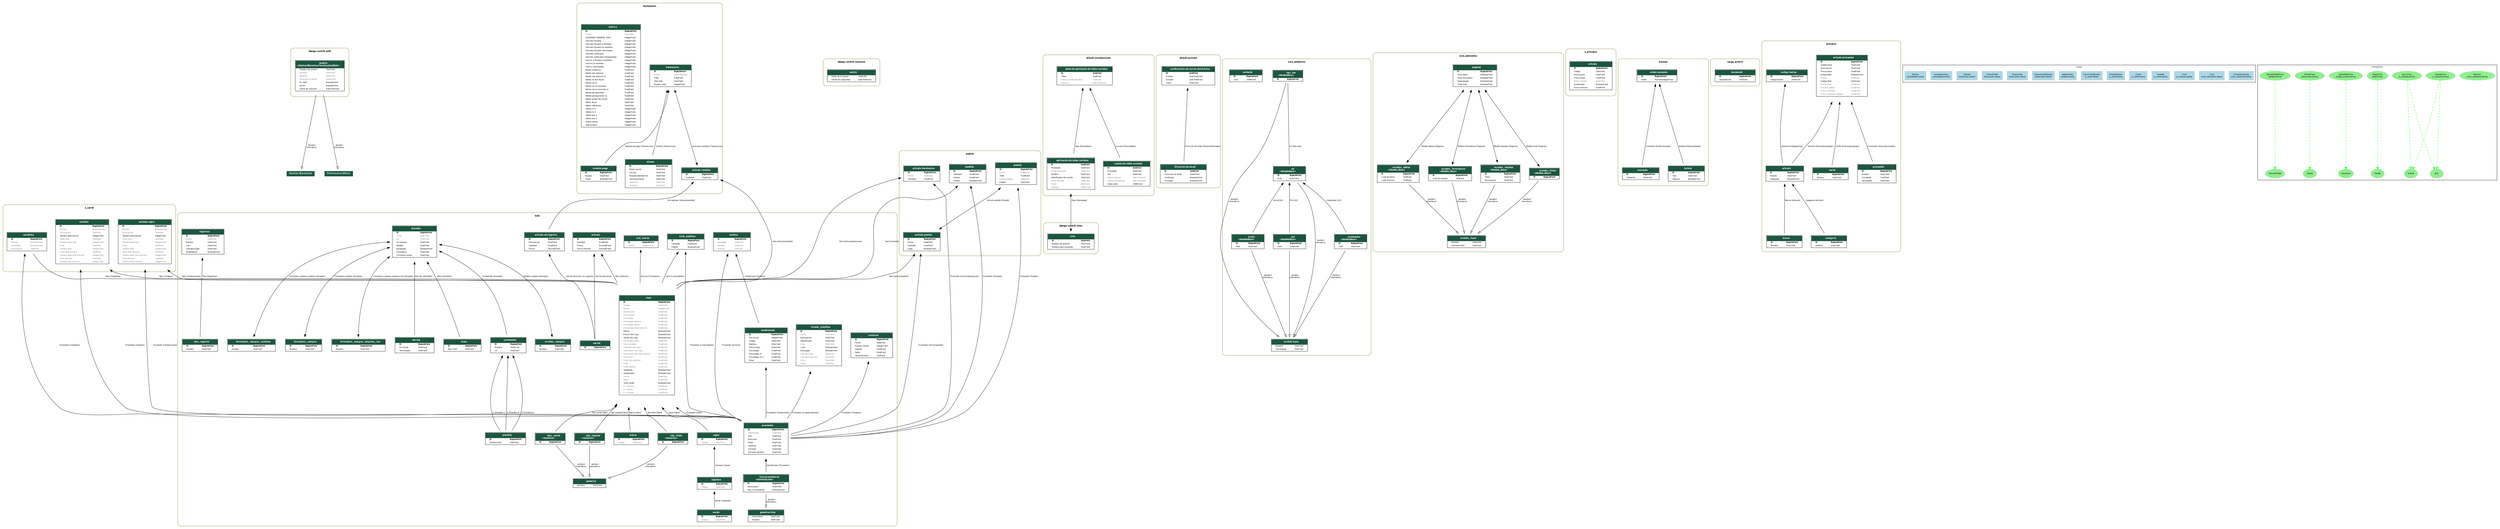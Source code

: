 digraph model_graph {
	graph [bb="0,0,7926.6,2158.8",
		fontname=Roboto,
		fontsize=8,
		rankdir=TB,
		splines=true
	];
	node [fontname=Roboto,
		fontsize=8,
		label="\N",
		shape=plaintext
	];
	edge [fontname=Roboto,
		fontsize=8
	];
	subgraph cluster_django_contrib_auth {
		graph [bb="26.625,1771.5,260.62,1969.8",
			color=olivedrab4,
			label=<
          <TABLE BORDER="0" CELLBORDER="0" CELLSPACING="0">
          <TR><TD COLSPAN="2" CELLPADDING="4" ALIGN="CENTER">
          <FONT FACE="Roboto" COLOR="Black" POINT-SIZE="10">
          <B>django.contrib.auth</B>
          </FONT>
          </TD></TR>
          </TABLE>
          >,
			lheight=0.31,
			lp="143.62,1954.6",
			lwidth=2.76,
			style=rounded
		];
		django_contrib_auth_models_AbstractUser	[height=2.1111,
			label=<
      <TABLE BGCOLOR="white" BORDER="1" CELLBORDER="0" CELLSPACING="0">
      <TR><TD COLSPAN="2" CELLPADDING="5" ALIGN="CENTER" BGCOLOR="#1b563f">
      <FONT FACE="Roboto" COLOR="white" POINT-SIZE="10"><B>
      usuario<BR/>&lt;<FONT FACE="Roboto"><I>AbstractBaseUser,PermissionsMixin</I></FONT>&gt;
      </B></FONT></TD></TR>
    
    
    
    
    
    
    
    
    
    
    
      <TR><TD ALIGN="LEFT" BORDER="0">
      <FONT FACE="Roboto">Nombre de usuario</FONT>
      </TD><TD ALIGN="LEFT">
      <FONT FACE="Roboto">CharField</FONT>
      </TD></TR>
    
    
    
      <TR><TD ALIGN="LEFT" BORDER="0">
      <FONT COLOR="#7B7B7B" FACE="Roboto">Nombre</FONT>
      </TD><TD ALIGN="LEFT">
      <FONT COLOR="#7B7B7B" FACE="Roboto">CharField</FONT>
      </TD></TR>
    
    
    
      <TR><TD ALIGN="LEFT" BORDER="0">
      <FONT COLOR="#7B7B7B" FACE="Roboto">Apellido</FONT>
      </TD><TD ALIGN="LEFT">
      <FONT COLOR="#7B7B7B" FACE="Roboto">CharField</FONT>
      </TD></TR>
    
    
    
      <TR><TD ALIGN="LEFT" BORDER="0">
      <FONT COLOR="#7B7B7B" FACE="Roboto">Dirección de email</FONT>
      </TD><TD ALIGN="LEFT">
      <FONT COLOR="#7B7B7B" FACE="Roboto">EmailField</FONT>
      </TD></TR>
    
    
    
      <TR><TD ALIGN="LEFT" BORDER="0">
      <FONT FACE="Roboto">Es staff</FONT>
      </TD><TD ALIGN="LEFT">
      <FONT FACE="Roboto">BooleanField</FONT>
      </TD></TR>
    
    
    
      <TR><TD ALIGN="LEFT" BORDER="0">
      <FONT FACE="Roboto">Activo</FONT>
      </TD><TD ALIGN="LEFT">
      <FONT FACE="Roboto">BooleanField</FONT>
      </TD></TR>
    
    
    
      <TR><TD ALIGN="LEFT" BORDER="0">
      <FONT FACE="Roboto">Fecha de creación</FONT>
      </TD><TD ALIGN="LEFT">
      <FONT FACE="Roboto">DateTimeField</FONT>
      </TD></TR>
    
    
      </TABLE>
      >,
			pos="143.62,1855.5",
			width=3.0278];
	}
	subgraph cluster_bdd {
		graph [bb="3313.6,8,6197.6,1290.2",
			color=olivedrab4,
			label=<
          <TABLE BORDER="0" CELLBORDER="0" CELLSPACING="0">
          <TR><TD COLSPAN="2" CELLPADDING="4" ALIGN="CENTER">
          <FONT FACE="Roboto" COLOR="Black" POINT-SIZE="10">
          <B>bdd</B>
          </FONT>
          </TD></TR>
          </TABLE>
          >,
			lheight=0.31,
			lp="4755.6,1275.1",
			lwidth=1.62,
			style=rounded
		];
		bdd_models_Generica	[height=0.69444,
			label=<
      <TABLE BGCOLOR="white" BORDER="1" CELLBORDER="0" CELLSPACING="0">
      <TR><TD COLSPAN="2" CELLPADDING="5" ALIGN="CENTER" BGCOLOR="#1b563f">
      <FONT FACE="Roboto" COLOR="white" POINT-SIZE="10"><B>
      generica
      </B></FONT></TD></TR>
    
    
      <TR><TD ALIGN="LEFT" BORDER="0">
      <FONT FACE="Roboto">Nombre</FONT>
      </TD><TD ALIGN="LEFT">
      <FONT FACE="Roboto">CharField</FONT>
      </TD></TR>
    
    
      </TABLE>
      >,
			pos="5121.6,186",
			width=2.0278];
		bdd_models_GenericaLista	[height=0.91667,
			label=<
      <TABLE BGCOLOR="white" BORDER="1" CELLBORDER="0" CELLSPACING="0">
      <TR><TD COLSPAN="2" CELLPADDING="5" ALIGN="CENTER" BGCOLOR="#1b563f">
      <FONT FACE="Roboto" COLOR="white" POINT-SIZE="10"><B>
      generica lista
      </B></FONT></TD></TR>
    
    
      <TR><TD ALIGN="LEFT" BORDER="0">
      <FONT FACE="Roboto">Abreviatura</FONT>
      </TD><TD ALIGN="LEFT">
      <FONT FACE="Roboto">CharField</FONT>
      </TD></TR>
    
    
    
      <TR><TD ALIGN="LEFT" BORDER="0">
      <FONT FACE="Roboto">Nombre</FONT>
      </TD><TD ALIGN="LEFT">
      <FONT FACE="Roboto">CharField</FONT>
      </TD></TR>
    
    
      </TABLE>
      >,
			pos="5691.6,49",
			width=2.2222];
		bdd_models_ListaProveedores	[height=1.2222,
			label=<
      <TABLE BGCOLOR="white" BORDER="1" CELLBORDER="0" CELLSPACING="0">
      <TR><TD COLSPAN="2" CELLPADDING="5" ALIGN="CENTER" BGCOLOR="#1b563f">
      <FONT FACE="Roboto" COLOR="white" POINT-SIZE="10"><B>
      lista proveedores<BR/>&lt;<FONT FACE="Roboto"><I>GenericaLista</I></FONT>&gt;
      </B></FONT></TD></TR>
    
    
      <TR><TD ALIGN="LEFT" BORDER="0">
      <FONT FACE="Roboto"><B>ID</B></FONT>
      </TD><TD ALIGN="LEFT">
      <FONT FACE="Roboto"><B>BigAutoField</B></FONT>
      </TD></TR>
    
    
    
    
    
    
      <TR><TD ALIGN="LEFT" BORDER="0">
      <FONT FACE="Roboto">Abreviatura</FONT>
      </TD><TD ALIGN="LEFT">
      <FONT FACE="Roboto">CharField</FONT>
      </TD></TR>
    
    
    
      <TR><TD ALIGN="LEFT" BORDER="0">
      <FONT FACE="Roboto">Hay csv pendiente</FONT>
      </TD><TD ALIGN="LEFT">
      <FONT FACE="Roboto">BooleanField</FONT>
      </TD></TR>
    
    
      </TABLE>
      >,
			pos="5691.6,186",
			width=2.7778];
		bdd_models_ListaProveedores -> bdd_models_GenericaLista	[arrowhead=empty,
			arrowtail=none,
			dir=both,
			label=" abstract\ninheritance",
			lp="5713.4,112",
			pos="e,5691.6,81.737 5691.6,142.29 5691.6,126.5 5691.6,108.61 5691.6,92.81"];
		bdd_models_Proveedor	[height=2.25,
			label=<
      <TABLE BGCOLOR="white" BORDER="1" CELLBORDER="0" CELLSPACING="0">
      <TR><TD COLSPAN="2" CELLPADDING="5" ALIGN="CENTER" BGCOLOR="#1b563f">
      <FONT FACE="Roboto" COLOR="white" POINT-SIZE="10"><B>
      proveedor
      </B></FONT></TD></TR>
    
    
      <TR><TD ALIGN="LEFT" BORDER="0">
      <FONT FACE="Roboto"><B>ID</B></FONT>
      </TD><TD ALIGN="LEFT">
      <FONT FACE="Roboto"><B>BigAutoField</B></FONT>
      </TD></TR>
    
    
    
      <TR><TD ALIGN="LEFT" BORDER="0">
      <FONT COLOR="#7B7B7B" FACE="Roboto">Text display</FONT>
      </TD><TD ALIGN="LEFT">
      <FONT COLOR="#7B7B7B" FACE="Roboto">CharField</FONT>
      </TD></TR>
    
    
    
      <TR><TD ALIGN="LEFT" BORDER="0">
      <FONT FACE="Roboto">Cuit</FONT>
      </TD><TD ALIGN="LEFT">
      <FONT FACE="Roboto">CharField</FONT>
      </TD></TR>
    
    
    
      <TR><TD ALIGN="LEFT" BORDER="0">
      <FONT FACE="Roboto">Direccion</FONT>
      </TD><TD ALIGN="LEFT">
      <FONT FACE="Roboto">CharField</FONT>
      </TD></TR>
    
    
    
      <TR><TD ALIGN="LEFT" BORDER="0">
      <FONT FACE="Roboto">Email</FONT>
      </TD><TD ALIGN="LEFT">
      <FONT FACE="Roboto">CharField</FONT>
      </TD></TR>
    
    
    
      <TR><TD ALIGN="LEFT" BORDER="0">
      <FONT FACE="Roboto">Telefono</FONT>
      </TD><TD ALIGN="LEFT">
      <FONT FACE="Roboto">CharField</FONT>
      </TD></TR>
    
    
    
      <TR><TD ALIGN="LEFT" BORDER="0">
      <FONT FACE="Roboto">Corredor</FONT>
      </TD><TD ALIGN="LEFT">
      <FONT FACE="Roboto">CharField</FONT>
      </TD></TR>
    
    
    
      <TR><TD ALIGN="LEFT" BORDER="0">
      <FONT FACE="Roboto">Corredor telefono</FONT>
      </TD><TD ALIGN="LEFT">
      <FONT FACE="Roboto">CharField</FONT>
      </TD></TR>
    
    
      </TABLE>
      >,
			pos="5691.6,371",
			width=2.7361];
		bdd_models_Proveedor -> bdd_models_ListaProveedores	[arrowhead=none,
			arrowtail=normal,
			dir=both,
			label=" Identificador (Proveedor)",
			lp="5739.2,260",
			pos="s,5691.6,290.27 5691.6,279 5691.6,261.8 5691.6,244.59 5691.6,229.78"];
		bdd_models_Condiciones	[height=2.4722,
			label=<
      <TABLE BGCOLOR="white" BORDER="1" CELLBORDER="0" CELLSPACING="0">
      <TR><TD COLSPAN="2" CELLPADDING="5" ALIGN="CENTER" BGCOLOR="#1b563f">
      <FONT FACE="Roboto" COLOR="white" POINT-SIZE="10"><B>
      condiciones
      </B></FONT></TD></TR>
    
    
      <TR><TD ALIGN="LEFT" BORDER="0">
      <FONT FACE="Roboto"><B>ID</B></FONT>
      </TD><TD ALIGN="LEFT">
      <FONT FACE="Roboto"><B>BigAutoField</B></FONT>
      </TD></TR>
    
    
    
      <TR><TD ALIGN="LEFT" BORDER="0">
      <FONT FACE="Roboto">Fila inicial</FONT>
      </TD><TD ALIGN="LEFT">
      <FONT FACE="Roboto">IntegerField</FONT>
      </TD></TR>
    
    
    
      <TR><TD ALIGN="LEFT" BORDER="0">
      <FONT FACE="Roboto">Codigo</FONT>
      </TD><TD ALIGN="LEFT">
      <FONT FACE="Roboto">CharField</FONT>
      </TD></TR>
    
    
    
      <TR><TD ALIGN="LEFT" BORDER="0">
      <FONT FACE="Roboto">Nombre</FONT>
      </TD><TD ALIGN="LEFT">
      <FONT FACE="Roboto">CharField</FONT>
      </TD></TR>
    
    
    
      <TR><TD ALIGN="LEFT" BORDER="0">
      <FONT FACE="Roboto">Precio base</FONT>
      </TD><TD ALIGN="LEFT">
      <FONT FACE="Roboto">CharField</FONT>
      </TD></TR>
    
    
    
      <TR><TD ALIGN="LEFT" BORDER="0">
      <FONT FACE="Roboto">Porcentaje</FONT>
      </TD><TD ALIGN="LEFT">
      <FONT FACE="Roboto">FloatField</FONT>
      </TD></TR>
    
    
    
      <TR><TD ALIGN="LEFT" BORDER="0">
      <FONT FACE="Roboto">Porcentaje 21</FONT>
      </TD><TD ALIGN="LEFT">
      <FONT FACE="Roboto">FloatField</FONT>
      </TD></TR>
    
    
    
      <TR><TD ALIGN="LEFT" BORDER="0">
      <FONT FACE="Roboto">Porcentaje 10 5</FONT>
      </TD><TD ALIGN="LEFT">
      <FONT FACE="Roboto">FloatField</FONT>
      </TD></TR>
    
    
    
      <TR><TD ALIGN="LEFT" BORDER="0">
      <FONT FACE="Roboto">Dolar</FONT>
      </TD><TD ALIGN="LEFT">
      <FONT FACE="Roboto">CharField</FONT>
      </TD></TR>
    
    
      </TABLE>
      >,
			pos="5561.6,749",
			width=2.6111];
		bdd_models_Condiciones -> bdd_models_Proveedor	[arrowhead=none,
			arrowtail=normal,
			dir=both,
			label=" Proveedor (Condiciones)",
			lp="5640.1,476",
			pos="s,5557.2,660.29 5557.4,649.08 5558.8,593.9 5566.9,525.35 5593.6,470 5596.6,463.83 5600.1,457.81 5604.1,452"];
		bdd_models_Sub_Carpeta	[height=0.77778,
			label=<
      <TABLE BGCOLOR="white" BORDER="1" CELLBORDER="0" CELLSPACING="0">
      <TR><TD COLSPAN="2" CELLPADDING="5" ALIGN="CENTER" BGCOLOR="#1b563f">
      <FONT FACE="Roboto" COLOR="white" POINT-SIZE="10"><B>
      sub_ carpeta<BR/>&lt;<FONT FACE="Roboto"><I>Generica</I></FONT>&gt;
      </B></FONT></TD></TR>
    
    
      <TR><TD ALIGN="LEFT" BORDER="0">
      <FONT FACE="Roboto"><B>ID</B></FONT>
      </TD><TD ALIGN="LEFT">
      <FONT FACE="Roboto"><B>BigAutoField</B></FONT>
      </TD></TR>
    
    
    
    
    
      </TABLE>
      >,
			pos="4963.6,371",
			width=1.9444];
		bdd_models_Sub_Carpeta -> bdd_models_Generica	[arrowhead=empty,
			arrowtail=none,
			dir=both,
			label=" abstract\ninheritance",
			lp="5087.4,260",
			pos="e,5101.1,210.73 4986.6,343.39 5015,310.49 5063.3,254.53 5093.8,219.23"];
		bdd_models_Sub_Titulo	[height=0.77778,
			label=<
      <TABLE BGCOLOR="white" BORDER="1" CELLBORDER="0" CELLSPACING="0">
      <TR><TD COLSPAN="2" CELLPADDING="5" ALIGN="CENTER" BGCOLOR="#1b563f">
      <FONT FACE="Roboto" COLOR="white" POINT-SIZE="10"><B>
      sub_ titulo<BR/>&lt;<FONT FACE="Roboto"><I>Generica</I></FONT>&gt;
      </B></FONT></TD></TR>
    
    
      <TR><TD ALIGN="LEFT" BORDER="0">
      <FONT FACE="Roboto"><B>ID</B></FONT>
      </TD><TD ALIGN="LEFT">
      <FONT FACE="Roboto"><B>BigAutoField</B></FONT>
      </TD></TR>
    
    
    
    
    
      </TABLE>
      >,
			pos="5121.6,371",
			width=1.9444];
		bdd_models_Sub_Titulo -> bdd_models_Generica	[arrowhead=empty,
			arrowtail=none,
			dir=both,
			label=" abstract\ninheritance",
			lp="5143.4,260",
			pos="e,5121.6,210.73 5121.6,343.39 5121.6,311.33 5121.6,257.36 5121.6,221.97"];
		bdd_models_Tipo_Cartel	[height=0.77778,
			label=<
      <TABLE BGCOLOR="white" BORDER="1" CELLBORDER="0" CELLSPACING="0">
      <TR><TD COLSPAN="2" CELLPADDING="5" ALIGN="CENTER" BGCOLOR="#1b563f">
      <FONT FACE="Roboto" COLOR="white" POINT-SIZE="10"><B>
      tipo_ cartel<BR/>&lt;<FONT FACE="Roboto"><I>Generica</I></FONT>&gt;
      </B></FONT></TD></TR>
    
    
      <TR><TD ALIGN="LEFT" BORDER="0">
      <FONT FACE="Roboto"><B>ID</B></FONT>
      </TD><TD ALIGN="LEFT">
      <FONT FACE="Roboto"><B>BigAutoField</B></FONT>
      </TD></TR>
    
    
    
    
    
      </TABLE>
      >,
			pos="5279.6,371",
			width=1.9444];
		bdd_models_Tipo_Cartel -> bdd_models_Generica	[arrowhead=empty,
			arrowtail=none,
			dir=both,
			label=" abstract\ninheritance",
			lp="5212.4,260",
			pos="e,5142.1,210.73 5256.7,343.39 5228.2,310.49 5179.9,254.53 5149.5,219.23"];
		bdd_models_Archivo	[height=1.3611,
			label=<
      <TABLE BGCOLOR="white" BORDER="1" CELLBORDER="0" CELLSPACING="0">
      <TR><TD COLSPAN="2" CELLPADDING="5" ALIGN="CENTER" BGCOLOR="#1b563f">
      <FONT FACE="Roboto" COLOR="white" POINT-SIZE="10"><B>
      archivo
      </B></FONT></TD></TR>
    
    
      <TR><TD ALIGN="LEFT" BORDER="0">
      <FONT FACE="Roboto"><B>ID</B></FONT>
      </TD><TD ALIGN="LEFT">
      <FONT FACE="Roboto"><B>BigAutoField</B></FONT>
      </TD></TR>
    
    
    
      <TR><TD ALIGN="LEFT" BORDER="0">
      <FONT COLOR="#7B7B7B" FACE="Roboto">Agregado</FONT>
      </TD><TD ALIGN="LEFT">
      <FONT COLOR="#7B7B7B" FACE="Roboto">DateField</FONT>
      </TD></TR>
    
    
    
      <TR><TD ALIGN="LEFT" BORDER="0">
      <FONT COLOR="#7B7B7B" FACE="Roboto">Editado</FONT>
      </TD><TD ALIGN="LEFT">
      <FONT COLOR="#7B7B7B" FACE="Roboto">DateField</FONT>
      </TD></TR>
    
    
    
      <TR><TD ALIGN="LEFT" BORDER="0">
      <FONT COLOR="#7B7B7B" FACE="Roboto">Archivo</FONT>
      </TD><TD ALIGN="LEFT">
      <FONT COLOR="#7B7B7B" FACE="Roboto">FileField</FONT>
      </TD></TR>
    
    
      </TABLE>
      >,
			pos="5574.6,1171",
			width=2.3333];
		bdd_models_Archivo -> bdd_models_Proveedor	[arrowhead=none,
			arrowtail=normal,
			dir=both,
			label=" Proveedor (Archivo)",
			lp="5727.8,749",
			pos="s,5611,1122 5617.3,1112.6 5631.8,1090.8 5646.7,1065.2 5656.6,1040 5663.6,1022.3 5662.4,1016.9 5664.6,998 5687.3,802.69 5691.4,571.11 \
5691.9,451.84"];
		bdd_models_Archivo -> bdd_models_Condiciones	[arrowhead=none,
			arrowtail=normal,
			dir=both,
			label=" Condiciones (Archivo)",
			lp="5611.2,1028",
			pos="s,5573.1,1122.2 5572.8,1110.8 5570.6,1039.7 5566.9,919.86 5564.3,837.94"];
		bdd_models_Sector	[height=0.91667,
			label=<
      <TABLE BGCOLOR="white" BORDER="1" CELLBORDER="0" CELLSPACING="0">
      <TR><TD COLSPAN="2" CELLPADDING="5" ALIGN="CENTER" BGCOLOR="#1b563f">
      <FONT FACE="Roboto" COLOR="white" POINT-SIZE="10"><B>
      sector
      </B></FONT></TD></TR>
    
    
      <TR><TD ALIGN="LEFT" BORDER="0">
      <FONT FACE="Roboto"><B>ID</B></FONT>
      </TD><TD ALIGN="LEFT">
      <FONT FACE="Roboto"><B>BigAutoField</B></FONT>
      </TD></TR>
    
    
    
      <TR><TD ALIGN="LEFT" BORDER="0">
      <FONT COLOR="#7B7B7B" FACE="Roboto">Codigo</FONT>
      </TD><TD ALIGN="LEFT">
      <FONT COLOR="#7B7B7B" FACE="Roboto">CharField</FONT>
      </TD></TR>
    
    
      </TABLE>
      >,
			pos="4796.6,49",
			width=2.1944];
		bdd_models_Cajonera	[height=0.91667,
			label=<
      <TABLE BGCOLOR="white" BORDER="1" CELLBORDER="0" CELLSPACING="0">
      <TR><TD COLSPAN="2" CELLPADDING="5" ALIGN="CENTER" BGCOLOR="#1b563f">
      <FONT FACE="Roboto" COLOR="white" POINT-SIZE="10"><B>
      cajonera
      </B></FONT></TD></TR>
    
    
      <TR><TD ALIGN="LEFT" BORDER="0">
      <FONT FACE="Roboto"><B>ID</B></FONT>
      </TD><TD ALIGN="LEFT">
      <FONT FACE="Roboto"><B>BigAutoField</B></FONT>
      </TD></TR>
    
    
    
      <TR><TD ALIGN="LEFT" BORDER="0">
      <FONT COLOR="#7B7B7B" FACE="Roboto">Codigo</FONT>
      </TD><TD ALIGN="LEFT">
      <FONT COLOR="#7B7B7B" FACE="Roboto">CharField</FONT>
      </TD></TR>
    
    
      </TABLE>
      >,
			pos="4796.6,186",
			width=2.1944];
		bdd_models_Cajonera -> bdd_models_Sector	[arrowhead=none,
			arrowtail=normal,
			dir=both,
			label=" Sector (Cajonera)",
			lp="4829.6,112",
			pos="s,4796.6,153.01 4796.6,141.66 4796.6,122.19 4796.6,99.629 4796.6,81.763"];
		bdd_models_Cajon	[height=0.91667,
			label=<
      <TABLE BGCOLOR="white" BORDER="1" CELLBORDER="0" CELLSPACING="0">
      <TR><TD COLSPAN="2" CELLPADDING="5" ALIGN="CENTER" BGCOLOR="#1b563f">
      <FONT FACE="Roboto" COLOR="white" POINT-SIZE="10"><B>
      cajon
      </B></FONT></TD></TR>
    
    
      <TR><TD ALIGN="LEFT" BORDER="0">
      <FONT FACE="Roboto"><B>ID</B></FONT>
      </TD><TD ALIGN="LEFT">
      <FONT FACE="Roboto"><B>BigAutoField</B></FONT>
      </TD></TR>
    
    
    
      <TR><TD ALIGN="LEFT" BORDER="0">
      <FONT COLOR="#7B7B7B" FACE="Roboto">Codigo</FONT>
      </TD><TD ALIGN="LEFT">
      <FONT COLOR="#7B7B7B" FACE="Roboto">CharField</FONT>
      </TD></TR>
    
    
      </TABLE>
      >,
			pos="4796.6,371",
			width=2.1944];
		bdd_models_Cajon -> bdd_models_Cajonera	[arrowhead=none,
			arrowtail=normal,
			dir=both,
			label=" Cajonera (Cajon)",
			lp="4828.9,260",
			pos="s,4796.6,338.12 4796.6,326.94 4796.6,293.8 4796.6,248.75 4796.6,218.82"];
		bdd_models_Marca	[height=0.91667,
			label=<
      <TABLE BGCOLOR="white" BORDER="1" CELLBORDER="0" CELLSPACING="0">
      <TR><TD COLSPAN="2" CELLPADDING="5" ALIGN="CENTER" BGCOLOR="#1b563f">
      <FONT FACE="Roboto" COLOR="white" POINT-SIZE="10"><B>
      marca
      </B></FONT></TD></TR>
    
    
      <TR><TD ALIGN="LEFT" BORDER="0">
      <FONT FACE="Roboto"><B>ID</B></FONT>
      </TD><TD ALIGN="LEFT">
      <FONT FACE="Roboto"><B>BigAutoField</B></FONT>
      </TD></TR>
    
    
    
      <TR><TD ALIGN="LEFT" BORDER="0">
      <FONT COLOR="#7B7B7B" FACE="Roboto">Codigo</FONT>
      </TD><TD ALIGN="LEFT">
      <FONT COLOR="#7B7B7B" FACE="Roboto">CharField</FONT>
      </TD></TR>
    
    
      </TABLE>
      >,
			pos="5446.6,371",
			width=2.1944];
		bdd_models_Item	[height=6.9167,
			label=<
      <TABLE BGCOLOR="white" BORDER="1" CELLBORDER="0" CELLSPACING="0">
      <TR><TD COLSPAN="2" CELLPADDING="5" ALIGN="CENTER" BGCOLOR="#1b563f">
      <FONT FACE="Roboto" COLOR="white" POINT-SIZE="10"><B>
      item
      </B></FONT></TD></TR>
    
    
      <TR><TD ALIGN="LEFT" BORDER="0">
      <FONT FACE="Roboto"><B>ID</B></FONT>
      </TD><TD ALIGN="LEFT">
      <FONT FACE="Roboto"><B>BigAutoField</B></FONT>
      </TD></TR>
    
    
    
      <TR><TD ALIGN="LEFT" BORDER="0">
      <FONT COLOR="#7B7B7B" FACE="Roboto">Codigo</FONT>
      </TD><TD ALIGN="LEFT">
      <FONT COLOR="#7B7B7B" FACE="Roboto">CharField</FONT>
      </TD></TR>
    
    
    
      <TR><TD ALIGN="LEFT" BORDER="0">
      <FONT COLOR="#7B7B7B" FACE="Roboto">Barras</FONT>
      </TD><TD ALIGN="LEFT">
      <FONT COLOR="#7B7B7B" FACE="Roboto">IntegerField</FONT>
      </TD></TR>
    
    
    
      <TR><TD ALIGN="LEFT" BORDER="0">
      <FONT COLOR="#7B7B7B" FACE="Roboto">Descripcion</FONT>
      </TD><TD ALIGN="LEFT">
      <FONT COLOR="#7B7B7B" FACE="Roboto">CharField</FONT>
      </TD></TR>
    
    
    
      <TR><TD ALIGN="LEFT" BORDER="0">
      <FONT COLOR="#7B7B7B" FACE="Roboto">Precio base</FONT>
      </TD><TD ALIGN="LEFT">
      <FONT COLOR="#7B7B7B" FACE="Roboto">FloatField</FONT>
      </TD></TR>
    
    
    
      <TR><TD ALIGN="LEFT" BORDER="0">
      <FONT COLOR="#7B7B7B" FACE="Roboto">Porcentaje</FONT>
      </TD><TD ALIGN="LEFT">
      <FONT COLOR="#7B7B7B" FACE="Roboto">FloatField</FONT>
      </TD></TR>
    
    
    
      <TR><TD ALIGN="LEFT" BORDER="0">
      <FONT COLOR="#7B7B7B" FACE="Roboto">Porcentaje efectivo</FONT>
      </TD><TD ALIGN="LEFT">
      <FONT COLOR="#7B7B7B" FACE="Roboto">FloatField</FONT>
      </TD></TR>
    
    
    
      <TR><TD ALIGN="LEFT" BORDER="0">
      <FONT COLOR="#7B7B7B" FACE="Roboto">Porcentaje oferta</FONT>
      </TD><TD ALIGN="LEFT">
      <FONT COLOR="#7B7B7B" FACE="Roboto">FloatField</FONT>
      </TD></TR>
    
    
    
      <TR><TD ALIGN="LEFT" BORDER="0">
      <FONT COLOR="#7B7B7B" FACE="Roboto">Porcentaje oferta efectivo</FONT>
      </TD><TD ALIGN="LEFT">
      <FONT COLOR="#7B7B7B" FACE="Roboto">FloatField</FONT>
      </TD></TR>
    
    
    
      <TR><TD ALIGN="LEFT" BORDER="0">
      <FONT FACE="Roboto">Oferta</FONT>
      </TD><TD ALIGN="LEFT">
      <FONT FACE="Roboto">BooleanField</FONT>
      </TD></TR>
    
    
    
      <TR><TD ALIGN="LEFT" BORDER="0">
      <FONT FACE="Roboto">Precio rollo caja</FONT>
      </TD><TD ALIGN="LEFT">
      <FONT FACE="Roboto">BooleanField</FONT>
      </TD></TR>
    
    
    
      <TR><TD ALIGN="LEFT" BORDER="0">
      <FONT FACE="Roboto">Venta rollo caja</FONT>
      </TD><TD ALIGN="LEFT">
      <FONT FACE="Roboto">BooleanField</FONT>
      </TD></TR>
    
    
    
      <TR><TD ALIGN="LEFT" BORDER="0">
      <FONT COLOR="#7B7B7B" FACE="Roboto">Porcentaje metro</FONT>
      </TD><TD ALIGN="LEFT">
      <FONT COLOR="#7B7B7B" FACE="Roboto">FloatField</FONT>
      </TD></TR>
    
    
    
      <TR><TD ALIGN="LEFT" BORDER="0">
      <FONT COLOR="#7B7B7B" FACE="Roboto">Pack cantidad</FONT>
      </TD><TD ALIGN="LEFT">
      <FONT COLOR="#7B7B7B" FACE="Roboto">FloatField</FONT>
      </TD></TR>
    
    
    
      <TR><TD ALIGN="LEFT" BORDER="0">
      <FONT COLOR="#7B7B7B" FACE="Roboto">Cantidad rollo caja</FONT>
      </TD><TD ALIGN="LEFT">
      <FONT COLOR="#7B7B7B" FACE="Roboto">FloatField</FONT>
      </TD></TR>
    
    
    
      <TR><TD ALIGN="LEFT" BORDER="0">
      <FONT COLOR="#7B7B7B" FACE="Roboto">Descuento rollo caja</FONT>
      </TD><TD ALIGN="LEFT">
      <FONT COLOR="#7B7B7B" FACE="Roboto">FloatField</FONT>
      </TD></TR>
    
    
    
      <TR><TD ALIGN="LEFT" BORDER="0">
      <FONT COLOR="#7B7B7B" FACE="Roboto">Descuento rollo caja efectivo</FONT>
      </TD><TD ALIGN="LEFT">
      <FONT COLOR="#7B7B7B" FACE="Roboto">FloatField</FONT>
      </TD></TR>
    
    
    
      <TR><TD ALIGN="LEFT" BORDER="0">
      <FONT COLOR="#7B7B7B" FACE="Roboto">Final rollo</FONT>
      </TD><TD ALIGN="LEFT">
      <FONT COLOR="#7B7B7B" FACE="Roboto">FloatField</FONT>
      </TD></TR>
    
    
    
      <TR><TD ALIGN="LEFT" BORDER="0">
      <FONT COLOR="#7B7B7B" FACE="Roboto">Final rollo efectivo</FONT>
      </TD><TD ALIGN="LEFT">
      <FONT COLOR="#7B7B7B" FACE="Roboto">FloatField</FONT>
      </TD></TR>
    
    
    
      <TR><TD ALIGN="LEFT" BORDER="0">
      <FONT COLOR="#7B7B7B" FACE="Roboto">Final</FONT>
      </TD><TD ALIGN="LEFT">
      <FONT COLOR="#7B7B7B" FACE="Roboto">FloatField</FONT>
      </TD></TR>
    
    
    
      <TR><TD ALIGN="LEFT" BORDER="0">
      <FONT COLOR="#7B7B7B" FACE="Roboto">Final efectivo</FONT>
      </TD><TD ALIGN="LEFT">
      <FONT COLOR="#7B7B7B" FACE="Roboto">FloatField</FONT>
      </TD></TR>
    
    
    
      <TR><TD ALIGN="LEFT" BORDER="0">
      <FONT FACE="Roboto">Trabajado</FONT>
      </TD><TD ALIGN="LEFT">
      <FONT FACE="Roboto">BooleanField</FONT>
      </TD></TR>
    
    
    
      <TR><TD ALIGN="LEFT" BORDER="0">
      <FONT FACE="Roboto">Actualizado</FONT>
      </TD><TD ALIGN="LEFT">
      <FONT FACE="Roboto">BooleanField</FONT>
      </TD></TR>
    
    
    
      <TR><TD ALIGN="LEFT" BORDER="0">
      <FONT COLOR="#7B7B7B" FACE="Roboto">Fecha</FONT>
      </TD><TD ALIGN="LEFT">
      <FONT COLOR="#7B7B7B" FACE="Roboto">DateField</FONT>
      </TD></TR>
    
    
    
      <TR><TD ALIGN="LEFT" BORDER="0">
      <FONT COLOR="#7B7B7B" FACE="Roboto">Stock</FONT>
      </TD><TD ALIGN="LEFT">
      <FONT COLOR="#7B7B7B" FACE="Roboto">FloatField</FONT>
      </TD></TR>
    
    
    
      <TR><TD ALIGN="LEFT" BORDER="0">
      <FONT FACE="Roboto">Tiene cartel</FONT>
      </TD><TD ALIGN="LEFT">
      <FONT FACE="Roboto">BooleanField</FONT>
      </TD></TR>
    
    
    
      <TR><TD ALIGN="LEFT" BORDER="0">
      <FONT COLOR="#7B7B7B" FACE="Roboto">P c efectivo</FONT>
      </TD><TD ALIGN="LEFT">
      <FONT COLOR="#7B7B7B" FACE="Roboto">FloatField</FONT>
      </TD></TR>
    
    
    
      <TR><TD ALIGN="LEFT" BORDER="0">
      <FONT COLOR="#7B7B7B" FACE="Roboto">P c debito</FONT>
      </TD><TD ALIGN="LEFT">
      <FONT COLOR="#7B7B7B" FACE="Roboto">FloatField</FONT>
      </TD></TR>
    
    
    
      <TR><TD ALIGN="LEFT" BORDER="0">
      <FONT COLOR="#7B7B7B" FACE="Roboto">P c credito</FONT>
      </TD><TD ALIGN="LEFT">
      <FONT COLOR="#7B7B7B" FACE="Roboto">FloatField</FONT>
      </TD></TR>
    
    
      </TABLE>
      >,
			pos="5195.6,749",
			width=3.3194];
		bdd_models_Item -> bdd_models_Proveedor	[arrowhead=none,
			arrowtail=normal,
			dir=both,
			label=" Proveedor (Item)",
			lp="5391.9,476",
			pos="s,5314.8,500.33 5323.3,493.16 5334.6,484.09 5346.9,476.23 5360.1,470 5430.7,436.79 5459.8,474.07 5534.6,452 5554.3,446.2 5574.4,\
437.95 5593.4,428.94"];
		bdd_models_Item -> bdd_models_Sub_Carpeta	[arrowhead=none,
			arrowtail=normal,
			dir=both,
			label=" Sub carpeta (Item)",
			lp="5067,476",
			pos="s,5076.3,510.01 5068.5,501.83 5067.9,501.22 5067.2,500.61 5066.6,500 5054,487.5 5044,494.05 5030.9,482 5005.4,458.5 4986.1,423.13 \
4974.9,398.88"];
		bdd_models_Item -> bdd_models_Sub_Titulo	[arrowhead=none,
			arrowtail=normal,
			dir=both,
			label=" Sub titulo (Item)",
			lp="5140.9,476",
			pos="s,5112.3,500.11 5110.3,489.05 5109.9,486.69 5109.5,484.34 5109.1,482 5104.6,453.72 5109.6,421.09 5114.5,398.76"];
		bdd_models_Item -> bdd_models_Tipo_Cartel	[arrowhead=none,
			arrowtail=normal,
			dir=both,
			label=" Tipo cartel (Item)",
			lp="5230,476",
			pos="s,5187.8,500.06 5190.7,489.08 5192.5,482.61 5194.6,476.24 5196.9,470 5207.1,442.21 5229,416.84 5247.8,398.88"];
		bdd_models_Item -> bdd_models_Cajon	[arrowhead=none,
			arrowtail=normal,
			dir=both,
			label=" Cajon (Item)",
			lp="4992,476",
			pos="s,5076.3,507.67 5067.6,500.69 5067.2,500.46 5066.9,500.23 5066.6,500 5030.7,473.51 5011,493.6 4967.9,482 4929.9,471.77 4918.3,472.28 \
4884.6,452 4862.9,438.9 4841.7,419.92 4825.6,403.74"];
		bdd_models_Item -> bdd_models_Marca	[arrowhead=none,
			arrowtail=normal,
			dir=both,
			label=" Marca (Item)",
			lp="5310.8,476",
			pos="s,5260.1,500.11 5266.9,491.11 5272.9,483.6 5279.4,476.53 5286.4,470 5310.6,447.45 5329.4,467.6 5358.6,452 5381.4,439.83 5402.9,420.47 \
5419,403.85"];
		bdd_models_Cod_Barras	[height=0.91667,
			label=<
      <TABLE BGCOLOR="white" BORDER="1" CELLBORDER="0" CELLSPACING="0">
      <TR><TD COLSPAN="2" CELLPADDING="5" ALIGN="CENTER" BGCOLOR="#1b563f">
      <FONT FACE="Roboto" COLOR="white" POINT-SIZE="10"><B>
      cod_ barras
      </B></FONT></TD></TR>
    
    
      <TR><TD ALIGN="LEFT" BORDER="0">
      <FONT FACE="Roboto"><B>ID</B></FONT>
      </TD><TD ALIGN="LEFT">
      <FONT FACE="Roboto"><B>BigAutoField</B></FONT>
      </TD></TR>
    
    
    
      <TR><TD ALIGN="LEFT" BORDER="0">
      <FONT COLOR="#7B7B7B" FACE="Roboto">Barras</FONT>
      </TD><TD ALIGN="LEFT">
      <FONT COLOR="#7B7B7B" FACE="Roboto">IntegerField</FONT>
      </TD></TR>
    
    
      </TABLE>
      >,
			pos="5175.6,1171",
			width=2.1528];
		bdd_models_Cod_Barras -> bdd_models_Item	[arrowhead=none,
			arrowtail=normal,
			dir=both,
			label=" Articulo (Cod barras)",
			lp="5205.4,1028",
			pos="s,5172.7,1138.2 5171.7,1126.8 5169.6,1101.5 5167.2,1069 5166.1,1040 5165.6,1026.2 5165.6,1012.1 5165.9,997.83"];
		bdd_models_Lista_Pedidos	[height=1.1389,
			label=<
      <TABLE BGCOLOR="white" BORDER="1" CELLBORDER="0" CELLSPACING="0">
      <TR><TD COLSPAN="2" CELLPADDING="5" ALIGN="CENTER" BGCOLOR="#1b563f">
      <FONT FACE="Roboto" COLOR="white" POINT-SIZE="10"><B>
      lista_ pedidos
      </B></FONT></TD></TR>
    
    
      <TR><TD ALIGN="LEFT" BORDER="0">
      <FONT FACE="Roboto"><B>ID</B></FONT>
      </TD><TD ALIGN="LEFT">
      <FONT FACE="Roboto"><B>BigAutoField</B></FONT>
      </TD></TR>
    
    
    
      <TR><TD ALIGN="LEFT" BORDER="0">
      <FONT FACE="Roboto">Cantidad</FONT>
      </TD><TD ALIGN="LEFT">
      <FONT FACE="Roboto">FloatField</FONT>
      </TD></TR>
    
    
    
      <TR><TD ALIGN="LEFT" BORDER="0">
      <FONT FACE="Roboto">Pedido</FONT>
      </TD><TD ALIGN="LEFT">
      <FONT FACE="Roboto">BooleanField</FONT>
      </TD></TR>
    
    
      </TABLE>
      >,
			pos="5354.6,1171",
			width=2.3056];
		bdd_models_Lista_Pedidos -> bdd_models_Proveedor	[arrowhead=none,
			arrowtail=normal,
			dir=both,
			label=" Proveedor (Lista pedidos)",
			lp="5409.4,749",
			pos="s,5353.7,1130.3 5353.5,1119 5350.2,966.77 5342.4,524.41 5361.1,500 5361.9,499.01 5533.5,452.45 5534.6,452 5554,444.47 5574.2,435.29 \
5593.3,425.88"];
		bdd_models_Lista_Pedidos -> bdd_models_Item	[arrowhead=none,
			arrowtail=normal,
			dir=both,
			label=" Item (Lista pedidos)",
			lp="5307.6,1028",
			pos="s,5323.2,1130.2 5316.6,1121.2 5299.9,1097.7 5281.2,1068.5 5268.6,1040 5262.7,1026.5 5257.1,1012.3 5252,997.94"];
		bdd_models_NavBar	[height=1.1389,
			label=<
      <TABLE BGCOLOR="white" BORDER="1" CELLBORDER="0" CELLSPACING="0">
      <TR><TD COLSPAN="2" CELLPADDING="5" ALIGN="CENTER" BGCOLOR="#1b563f">
      <FONT FACE="Roboto" COLOR="white" POINT-SIZE="10"><B>
      nav bar
      </B></FONT></TD></TR>
    
    
      <TR><TD ALIGN="LEFT" BORDER="0">
      <FONT FACE="Roboto"><B>ID</B></FONT>
      </TD><TD ALIGN="LEFT">
      <FONT FACE="Roboto"><B>BigAutoField</B></FONT>
      </TD></TR>
    
    
    
      <TR><TD ALIGN="LEFT" BORDER="0">
      <FONT FACE="Roboto">Url inicial</FONT>
      </TD><TD ALIGN="LEFT">
      <FONT FACE="Roboto">CharField</FONT>
      </TD></TR>
    
    
    
      <TR><TD ALIGN="LEFT" BORDER="0">
      <FONT FACE="Roboto">Text display</FONT>
      </TD><TD ALIGN="LEFT">
      <FONT FACE="Roboto">CharField</FONT>
      </TD></TR>
    
    
      </TABLE>
      >,
			pos="4263.6,749",
			width=2.4444];
		bdd_models_Muro	[height=0.91667,
			label=<
      <TABLE BGCOLOR="white" BORDER="1" CELLBORDER="0" CELLSPACING="0">
      <TR><TD COLSPAN="2" CELLPADDING="5" ALIGN="CENTER" BGCOLOR="#1b563f">
      <FONT FACE="Roboto" COLOR="white" POINT-SIZE="10"><B>
      muro
      </B></FONT></TD></TR>
    
    
      <TR><TD ALIGN="LEFT" BORDER="0">
      <FONT FACE="Roboto"><B>ID</B></FONT>
      </TD><TD ALIGN="LEFT">
      <FONT FACE="Roboto"><B>BigAutoField</B></FONT>
      </TD></TR>
    
    
    
      <TR><TD ALIGN="LEFT" BORDER="0">
      <FONT FACE="Roboto">Muro html</FONT>
      </TD><TD ALIGN="LEFT">
      <FONT FACE="Roboto">CharField</FONT>
      </TD></TR>
    
    
      </TABLE>
      >,
			pos="4455.6,749",
			width=2.375];
		bdd_models_Plantilla	[height=0.91667,
			label=<
      <TABLE BGCOLOR="white" BORDER="1" CELLBORDER="0" CELLSPACING="0">
      <TR><TD COLSPAN="2" CELLPADDING="5" ALIGN="CENTER" BGCOLOR="#1b563f">
      <FONT FACE="Roboto" COLOR="white" POINT-SIZE="10"><B>
      plantilla
      </B></FONT></TD></TR>
    
    
      <TR><TD ALIGN="LEFT" BORDER="0">
      <FONT FACE="Roboto"><B>ID</B></FONT>
      </TD><TD ALIGN="LEFT">
      <FONT FACE="Roboto"><B>BigAutoField</B></FONT>
      </TD></TR>
    
    
    
      <TR><TD ALIGN="LEFT" BORDER="0">
      <FONT FACE="Roboto">Plantilla html</FONT>
      </TD><TD ALIGN="LEFT">
      <FONT FACE="Roboto">CharField</FONT>
      </TD></TR>
    
    
      </TABLE>
      >,
			pos="4608.6,371",
			width=2.5278];
		bdd_models_Contenedor	[height=1.1389,
			label=<
      <TABLE BGCOLOR="white" BORDER="1" CELLBORDER="0" CELLSPACING="0">
      <TR><TD COLSPAN="2" CELLPADDING="5" ALIGN="CENTER" BGCOLOR="#1b563f">
      <FONT FACE="Roboto" COLOR="white" POINT-SIZE="10"><B>
      contenedor
      </B></FONT></TD></TR>
    
    
      <TR><TD ALIGN="LEFT" BORDER="0">
      <FONT FACE="Roboto"><B>ID</B></FONT>
      </TD><TD ALIGN="LEFT">
      <FONT FACE="Roboto"><B>BigAutoField</B></FONT>
      </TD></TR>
    
    
    
      <TR><TD ALIGN="LEFT" BORDER="0">
      <FONT FACE="Roboto">Nombre</FONT>
      </TD><TD ALIGN="LEFT">
      <FONT FACE="Roboto">CharField</FONT>
      </TD></TR>
    
    
    
      <TR><TD ALIGN="LEFT" BORDER="0">
      <FONT FACE="Roboto">Url</FONT>
      </TD><TD ALIGN="LEFT">
      <FONT FACE="Roboto">CharField</FONT>
      </TD></TR>
    
    
      </TABLE>
      >,
			pos="4639.6,749",
			width=2.2361];
		bdd_models_Contenedor -> bdd_models_Plantilla	[arrowhead=none,
			arrowtail=normal,
			dir=both,
			label=" A (Plantilla a)",
			lp="4642.5,476",
			pos="s,4636.3,708.12 4635.4,697.02 4628.9,618.22 4616.6,469.12 4611.3,403.9"];
		bdd_models_Contenedor -> bdd_models_Plantilla	[arrowhead=none,
			arrowtail=normal,
			dir=both,
			label=" B (Plantilla b)",
			lp="4700.9,476",
			pos="s,4654.3,708.01 4657.7,697.21 4675.1,640.66 4695.6,547.08 4672.6,470 4665.4,445.65 4650,421.72 4636.1,403.6"];
		bdd_models_Contenedor -> bdd_models_Plantilla	[arrowhead=none,
			arrowtail=normal,
			dir=both,
			label=" C (Plantilla c)",
			lp="4587.1,476",
			pos="s,4624.1,708.24 4620.1,697.48 4600.8,644.67 4572.7,558.94 4561.6,482 4557.6,454.25 4570.9,425.18 4584.4,403.89"];
		bdd_models_Modelo_Campos	[height=0.91667,
			label=<
      <TABLE BGCOLOR="white" BORDER="1" CELLBORDER="0" CELLSPACING="0">
      <TR><TD COLSPAN="2" CELLPADDING="5" ALIGN="CENTER" BGCOLOR="#1b563f">
      <FONT FACE="Roboto" COLOR="white" POINT-SIZE="10"><B>
      modelo_ campos
      </B></FONT></TD></TR>
    
    
      <TR><TD ALIGN="LEFT" BORDER="0">
      <FONT FACE="Roboto"><B>ID</B></FONT>
      </TD><TD ALIGN="LEFT">
      <FONT FACE="Roboto"><B>BigAutoField</B></FONT>
      </TD></TR>
    
    
    
      <TR><TD ALIGN="LEFT" BORDER="0">
      <FONT FACE="Roboto">Nombre</FONT>
      </TD><TD ALIGN="LEFT">
      <FONT FACE="Roboto">CharField</FONT>
      </TD></TR>
    
    
      </TABLE>
      >,
			pos="4818.6,749",
			width=2.2361];
		bdd_models_Formulario_Campos	[height=0.91667,
			label=<
      <TABLE BGCOLOR="white" BORDER="1" CELLBORDER="0" CELLSPACING="0">
      <TR><TD COLSPAN="2" CELLPADDING="5" ALIGN="CENTER" BGCOLOR="#1b563f">
      <FONT FACE="Roboto" COLOR="white" POINT-SIZE="10"><B>
      formulario_ campos
      </B></FONT></TD></TR>
    
    
      <TR><TD ALIGN="LEFT" BORDER="0">
      <FONT FACE="Roboto"><B>ID</B></FONT>
      </TD><TD ALIGN="LEFT">
      <FONT FACE="Roboto"><B>BigAutoField</B></FONT>
      </TD></TR>
    
    
    
      <TR><TD ALIGN="LEFT" BORDER="0">
      <FONT FACE="Roboto">Nombre</FONT>
      </TD><TD ALIGN="LEFT">
      <FONT FACE="Roboto">CharField</FONT>
      </TD></TR>
    
    
      </TABLE>
      >,
			pos="3818.6,749",
			width=2.3056];
		bdd_models_Formulario_Campos_Contiene	[height=0.91667,
			label=<
      <TABLE BGCOLOR="white" BORDER="1" CELLBORDER="0" CELLSPACING="0">
      <TR><TD COLSPAN="2" CELLPADDING="5" ALIGN="CENTER" BGCOLOR="#1b563f">
      <FONT FACE="Roboto" COLOR="white" POINT-SIZE="10"><B>
      formulario_ campos_ contiene
      </B></FONT></TD></TR>
    
    
      <TR><TD ALIGN="LEFT" BORDER="0">
      <FONT FACE="Roboto"><B>ID</B></FONT>
      </TD><TD ALIGN="LEFT">
      <FONT FACE="Roboto"><B>BigAutoField</B></FONT>
      </TD></TR>
    
    
    
      <TR><TD ALIGN="LEFT" BORDER="0">
      <FONT FACE="Roboto">Nombre</FONT>
      </TD><TD ALIGN="LEFT">
      <FONT FACE="Roboto">CharField</FONT>
      </TD></TR>
    
    
      </TABLE>
      >,
			pos="3609.6,749",
			width=3];
		bdd_models_Formulario_Campos_Empieza_Con	[height=0.91667,
			label=<
      <TABLE BGCOLOR="white" BORDER="1" CELLBORDER="0" CELLSPACING="0">
      <TR><TD COLSPAN="2" CELLPADDING="5" ALIGN="CENTER" BGCOLOR="#1b563f">
      <FONT FACE="Roboto" COLOR="white" POINT-SIZE="10"><B>
      formulario_ campos_ empieza_ con
      </B></FONT></TD></TR>
    
    
      <TR><TD ALIGN="LEFT" BORDER="0">
      <FONT FACE="Roboto"><B>ID</B></FONT>
      </TD><TD ALIGN="LEFT">
      <FONT FACE="Roboto"><B>BigAutoField</B></FONT>
      </TD></TR>
    
    
    
      <TR><TD ALIGN="LEFT" BORDER="0">
      <FONT FACE="Roboto">Nombre</FONT>
      </TD><TD ALIGN="LEFT">
      <FONT FACE="Roboto">CharField</FONT>
      </TD></TR>
    
    
      </TABLE>
      >,
			pos="4038.6,749",
			width=3.3056];
		bdd_models_Armador	[height=2.25,
			label=<
      <TABLE BGCOLOR="white" BORDER="1" CELLBORDER="0" CELLSPACING="0">
      <TR><TD COLSPAN="2" CELLPADDING="5" ALIGN="CENTER" BGCOLOR="#1b563f">
      <FONT FACE="Roboto" COLOR="white" POINT-SIZE="10"><B>
      armador
      </B></FONT></TD></TR>
    
    
      <TR><TD ALIGN="LEFT" BORDER="0">
      <FONT FACE="Roboto"><B>ID</B></FONT>
      </TD><TD ALIGN="LEFT">
      <FONT FACE="Roboto"><B>BigAutoField</B></FONT>
      </TD></TR>
    
    
    
      <TR><TD ALIGN="LEFT" BORDER="0">
      <FONT COLOR="#7B7B7B" FACE="Roboto">Vista</FONT>
      </TD><TD ALIGN="LEFT">
      <FONT COLOR="#7B7B7B" FACE="Roboto">CharField</FONT>
      </TD></TR>
    
    
    
      <TR><TD ALIGN="LEFT" BORDER="0">
      <FONT COLOR="#7B7B7B" FACE="Roboto">Url</FONT>
      </TD><TD ALIGN="LEFT">
      <FONT COLOR="#7B7B7B" FACE="Roboto">CharField</FONT>
      </TD></TR>
    
    
    
      <TR><TD ALIGN="LEFT" BORDER="0">
      <FONT FACE="Roboto">Url nombre</FONT>
      </TD><TD ALIGN="LEFT">
      <FONT FACE="Roboto">CharField</FONT>
      </TD></TR>
    
    
    
      <TR><TD ALIGN="LEFT" BORDER="0">
      <FONT FACE="Roboto">Modelo</FONT>
      </TD><TD ALIGN="LEFT">
      <FONT FACE="Roboto">CharField</FONT>
      </TD></TR>
    
    
    
      <TR><TD ALIGN="LEFT" BORDER="0">
      <FONT FACE="Roboto">Busqueda</FONT>
      </TD><TD ALIGN="LEFT">
      <FONT FACE="Roboto">BooleanField</FONT>
      </TD></TR>
    
    
    
      <TR><TD ALIGN="LEFT" BORDER="0">
      <FONT FACE="Roboto">Formulario</FONT>
      </TD><TD ALIGN="LEFT">
      <FONT FACE="Roboto">CharField</FONT>
      </TD></TR>
    
    
    
      <TR><TD ALIGN="LEFT" BORDER="0">
      <FONT FACE="Roboto">Formulario boton</FONT>
      </TD><TD ALIGN="LEFT">
      <FONT FACE="Roboto">CharField</FONT>
      </TD></TR>
    
    
      </TABLE>
      >,
			pos="4263.6,1171",
			width=2.7361];
		bdd_models_Armador -> bdd_models_NavBar	[arrowhead=none,
			arrowtail=normal,
			dir=both,
			label=" Nav bar (Armador)",
			lp="4299.2,1028",
			pos="s,4263.6,1090 4263.6,1078.7 4263.6,988.76 4263.6,855.53 4263.6,789.74"];
		bdd_models_Armador -> bdd_models_Muro	[arrowhead=none,
			arrowtail=normal,
			dir=both,
			label=" Muro (Armador)",
			lp="4382.8,1028",
			pos="s,4310.4,1090.2 4315.9,1080.4 4323.6,1066.9 4331.4,1053.1 4338.6,1040 4348.8,1021.5 4352,1017.2 4360.6,998 4395,921.94 4428.2,829.46 \
4444.8,781.8"];
		bdd_models_Armador -> bdd_models_Contenedor	[arrowhead=none,
			arrowtail=normal,
			dir=both,
			label=" Contenedor (Armador)",
			lp="4576.1,1028",
			pos="s,4362,1131.7 4372.3,1126.8 4432.1,1098.2 4503.6,1055.3 4550.6,998 4601.6,935.97 4624.5,842.43 4633.9,789.74"];
		bdd_models_Armador -> bdd_models_Modelo_Campos	[arrowhead=normal,
			arrowtail=normal,
			dir=both,
			label=" Modelo campos (Armador)",
			lp="4760.6,1028",
			pos="s,4361.9,1158.9 e,4815.6,781.77 4373.1,1157 4478.2,1138.9 4634.4,1096.4 4729.6,998 4784.8,941.04 4806,847.56 4814,793.1"];
		bdd_models_Armador -> bdd_models_Formulario_Campos	[arrowhead=normal,
			arrowtail=normal,
			dir=both,
			label=" Formulario campos (Armador)",
			lp="4002,1028",
			pos="s,4165.2,1149.1 e,3824.6,781.6 4154.5,1146 4074,1122.3 3968.7,1077.8 3910.6,998 3864.4,934.48 3838.9,845.12 3827,792.81"];
		bdd_models_Armador -> bdd_models_Formulario_Campos_Contiene	[arrowhead=normal,
			arrowtail=normal,
			dir=both,
			label=" Formulario campos contiene (Armador)",
			lp="3850.6,1028",
			pos="s,4165.4,1157 e,3616.1,781.6 4154.1,1155.2 4051.7,1138.1 3896.8,1103.8 3775.6,1040 3680.5,989.94 3636.1,860.43 3618.9,792.7"];
		bdd_models_Armador -> bdd_models_Formulario_Campos_Empieza_Con	[arrowhead=normal,
			arrowtail=normal,
			dir=both,
			label=" Formulario campos empieza con (Armador)",
			lp="4177.1,1028",
			pos="s,4165.6,1113.3 e,4037.7,781.8 4156.5,1106.4 4132.9,1087.7 4110.3,1065.4 4094.6,1040 4046.8,962.48 4038.4,852.89 4037.7,793.07"];
		bdd_models_Tipo_Registro	[height=0.91667,
			label=<
      <TABLE BGCOLOR="white" BORDER="1" CELLBORDER="0" CELLSPACING="0">
      <TR><TD COLSPAN="2" CELLPADDING="5" ALIGN="CENTER" BGCOLOR="#1b563f">
      <FONT FACE="Roboto" COLOR="white" POINT-SIZE="10"><B>
      tipo_ registro
      </B></FONT></TD></TR>
    
    
      <TR><TD ALIGN="LEFT" BORDER="0">
      <FONT FACE="Roboto"><B>ID</B></FONT>
      </TD><TD ALIGN="LEFT">
      <FONT FACE="Roboto"><B>BigAutoField</B></FONT>
      </TD></TR>
    
    
    
      <TR><TD ALIGN="LEFT" BORDER="0">
      <FONT FACE="Roboto">Nombre</FONT>
      </TD><TD ALIGN="LEFT">
      <FONT FACE="Roboto">CharField</FONT>
      </TD></TR>
    
    
      </TABLE>
      >,
			pos="3402.6,749",
			width=2.2361];
		bdd_models_Registros	[height=1.8056,
			label=<
      <TABLE BGCOLOR="white" BORDER="1" CELLBORDER="0" CELLSPACING="0">
      <TR><TD COLSPAN="2" CELLPADDING="5" ALIGN="CENTER" BGCOLOR="#1b563f">
      <FONT FACE="Roboto" COLOR="white" POINT-SIZE="10"><B>
      registros
      </B></FONT></TD></TR>
    
    
      <TR><TD ALIGN="LEFT" BORDER="0">
      <FONT FACE="Roboto"><B>ID</B></FONT>
      </TD><TD ALIGN="LEFT">
      <FONT FACE="Roboto"><B>BigAutoField</B></FONT>
      </TD></TR>
    
    
    
      <TR><TD ALIGN="LEFT" BORDER="0">
      <FONT COLOR="#7B7B7B" FACE="Roboto">Fecha</FONT>
      </TD><TD ALIGN="LEFT">
      <FONT COLOR="#7B7B7B" FACE="Roboto">DateField</FONT>
      </TD></TR>
    
    
    
      <TR><TD ALIGN="LEFT" BORDER="0">
      <FONT FACE="Roboto">Nombre</FONT>
      </TD><TD ALIGN="LEFT">
      <FONT FACE="Roboto">CharField</FONT>
      </TD></TR>
    
    
    
      <TR><TD ALIGN="LEFT" BORDER="0">
      <FONT FACE="Roboto">Link</FONT>
      </TD><TD ALIGN="LEFT">
      <FONT FACE="Roboto">CharField</FONT>
      </TD></TR>
    
    
    
      <TR><TD ALIGN="LEFT" BORDER="0">
      <FONT FACE="Roboto">Link descargar</FONT>
      </TD><TD ALIGN="LEFT">
      <FONT FACE="Roboto">CharField</FONT>
      </TD></TR>
    
    
    
      <TR><TD ALIGN="LEFT" BORDER="0">
      <FONT FACE="Roboto">Automatioco</FONT>
      </TD><TD ALIGN="LEFT">
      <FONT FACE="Roboto">BooleanField</FONT>
      </TD></TR>
    
    
      </TABLE>
      >,
			pos="3415.6,1171",
			width=2.5972];
		bdd_models_Registros -> bdd_models_Tipo_Registro	[arrowhead=none,
			arrowtail=normal,
			dir=both,
			label=" Tipo (Registros)",
			lp="3441,1028",
			pos="s,3413.7,1106.2 3413.3,1094.9 3410.4,1002 3405.7,847.95 3403.6,781.79"];
		bdd_models_Compras	[height=1.8056,
			label=<
      <TABLE BGCOLOR="white" BORDER="1" CELLBORDER="0" CELLSPACING="0">
      <TR><TD COLSPAN="2" CELLPADDING="5" ALIGN="CENTER" BGCOLOR="#1b563f">
      <FONT FACE="Roboto" COLOR="white" POINT-SIZE="10"><B>
      compras
      </B></FONT></TD></TR>
    
    
      <TR><TD ALIGN="LEFT" BORDER="0">
      <FONT FACE="Roboto"><B>ID</B></FONT>
      </TD><TD ALIGN="LEFT">
      <FONT FACE="Roboto"><B>BigAutoField</B></FONT>
      </TD></TR>
    
    
    
      <TR><TD ALIGN="LEFT" BORDER="0">
      <FONT FACE="Roboto">Fecha</FONT>
      </TD><TD ALIGN="LEFT">
      <FONT FACE="Roboto">DateField</FONT>
      </TD></TR>
    
    
    
      <TR><TD ALIGN="LEFT" BORDER="0">
      <FONT FACE="Roboto">Numero remito</FONT>
      </TD><TD ALIGN="LEFT">
      <FONT FACE="Roboto">IntegerField</FONT>
      </TD></TR>
    
    
    
      <TR><TD ALIGN="LEFT" BORDER="0">
      <FONT FACE="Roboto">Importe</FONT>
      </TD><TD ALIGN="LEFT">
      <FONT FACE="Roboto">FloatField</FONT>
      </TD></TR>
    
    
    
      <TR><TD ALIGN="LEFT" BORDER="0">
      <FONT FACE="Roboto">Saldo</FONT>
      </TD><TD ALIGN="LEFT">
      <FONT FACE="Roboto">FloatField</FONT>
      </TD></TR>
    
    
    
      <TR><TD ALIGN="LEFT" BORDER="0">
      <FONT FACE="Roboto">Observaciones</FONT>
      </TD><TD ALIGN="LEFT">
      <FONT FACE="Roboto">TextField</FONT>
      </TD></TR>
    
    
      </TABLE>
      >,
			pos="6095.6,749",
			width=2.6111];
		bdd_models_Compras -> bdd_models_Proveedor	[arrowhead=none,
			arrowtail=normal,
			dir=both,
			label=" Proveedor (Compras)",
			lp="6005.8,476",
			pos="s,6083.3,684.19 6080.5,673.26 6066.2,619.08 6039.5,547.31 5992.6,500 5937.6,444.56 5854.9,411.75 5790.1,393.25"];
		bdd_models_Listado_Planillas	[height=2.9167,
			label=<
      <TABLE BGCOLOR="white" BORDER="1" CELLBORDER="0" CELLSPACING="0">
      <TR><TD COLSPAN="2" CELLPADDING="5" ALIGN="CENTER" BGCOLOR="#1b563f">
      <FONT FACE="Roboto" COLOR="white" POINT-SIZE="10"><B>
      listado_ planillas
      </B></FONT></TD></TR>
    
    
      <TR><TD ALIGN="LEFT" BORDER="0">
      <FONT FACE="Roboto"><B>ID</B></FONT>
      </TD><TD ALIGN="LEFT">
      <FONT FACE="Roboto"><B>BigAutoField</B></FONT>
      </TD></TR>
    
    
    
      <TR><TD ALIGN="LEFT" BORDER="0">
      <FONT COLOR="#7B7B7B" FACE="Roboto">Fecha</FONT>
      </TD><TD ALIGN="LEFT">
      <FONT COLOR="#7B7B7B" FACE="Roboto">DateField</FONT>
      </TD></TR>
    
    
    
      <TR><TD ALIGN="LEFT" BORDER="0">
      <FONT FACE="Roboto">Descripcion</FONT>
      </TD><TD ALIGN="LEFT">
      <FONT FACE="Roboto">CharField</FONT>
      </TD></TR>
    
    
    
      <TR><TD ALIGN="LEFT" BORDER="0">
      <FONT FACE="Roboto">Identificador</FONT>
      </TD><TD ALIGN="LEFT">
      <FONT FACE="Roboto">CharField</FONT>
      </TD></TR>
    
    
    
      <TR><TD ALIGN="LEFT" BORDER="0">
      <FONT COLOR="#7B7B7B" FACE="Roboto">Hoja</FONT>
      </TD><TD ALIGN="LEFT">
      <FONT COLOR="#7B7B7B" FACE="Roboto">CharField</FONT>
      </TD></TR>
    
    
    
      <TR><TD ALIGN="LEFT" BORDER="0">
      <FONT FACE="Roboto">Listo</FONT>
      </TD><TD ALIGN="LEFT">
      <FONT FACE="Roboto">BooleanField</FONT>
      </TD></TR>
    
    
    
      <TR><TD ALIGN="LEFT" BORDER="0">
      <FONT FACE="Roboto">Descargar</FONT>
      </TD><TD ALIGN="LEFT">
      <FONT FACE="Roboto">BooleanField</FONT>
      </TD></TR>
    
    
    
      <TR><TD ALIGN="LEFT" BORDER="0">
      <FONT COLOR="#7B7B7B" FACE="Roboto">Link descarga</FONT>
      </TD><TD ALIGN="LEFT">
      <FONT COLOR="#7B7B7B" FACE="Roboto">CharField</FONT>
      </TD></TR>
    
    
    
      <TR><TD ALIGN="LEFT" BORDER="0">
      <FONT COLOR="#7B7B7B" FACE="Roboto">Link descarga ods</FONT>
      </TD><TD ALIGN="LEFT">
      <FONT COLOR="#7B7B7B" FACE="Roboto">CharField</FONT>
      </TD></TR>
    
    
    
      <TR><TD ALIGN="LEFT" BORDER="0">
      <FONT COLOR="#7B7B7B" FACE="Roboto">Id sp</FONT>
      </TD><TD ALIGN="LEFT">
      <FONT COLOR="#7B7B7B" FACE="Roboto">CharField</FONT>
      </TD></TR>
    
    
    
      <TR><TD ALIGN="LEFT" BORDER="0">
      <FONT COLOR="#7B7B7B" FACE="Roboto">Hojas</FONT>
      </TD><TD ALIGN="LEFT">
      <FONT COLOR="#7B7B7B" FACE="Roboto">TextField</FONT>
      </TD></TR>
    
    
      </TABLE>
      >,
			pos="5883.6,749",
			width=2.7778];
		bdd_models_Listado_Planillas -> bdd_models_Proveedor	[arrowhead=none,
			arrowtail=normal,
			dir=both,
			label=" Proveedor (Listado planillas)",
			lp="5812,476",
			pos="s,5839.1,644.13 5834.5,633.74 5815.3,591.22 5792.5,542.9 5769.6,500 5761.2,484.15 5751.6,467.54 5742.2,451.74"];
		bdd_models_Carrito	[height=0.69444,
			label=<
      <TABLE BGCOLOR="white" BORDER="1" CELLBORDER="0" CELLSPACING="0">
      <TR><TD COLSPAN="2" CELLPADDING="5" ALIGN="CENTER" BGCOLOR="#1b563f">
      <FONT FACE="Roboto" COLOR="white" POINT-SIZE="10"><B>
      carrito
      </B></FONT></TD></TR>
    
    
      <TR><TD ALIGN="LEFT" BORDER="0">
      <FONT FACE="Roboto"><B>ID</B></FONT>
      </TD><TD ALIGN="LEFT">
      <FONT FACE="Roboto"><B>BigAutoField</B></FONT>
      </TD></TR>
    
    
      </TABLE>
      >,
			pos="4987.6,749",
			width=1.9444];
		bdd_models_Articulo	[height=1.3611,
			label=<
      <TABLE BGCOLOR="white" BORDER="1" CELLBORDER="0" CELLSPACING="0">
      <TR><TD COLSPAN="2" CELLPADDING="5" ALIGN="CENTER" BGCOLOR="#1b563f">
      <FONT FACE="Roboto" COLOR="white" POINT-SIZE="10"><B>
      articulo
      </B></FONT></TD></TR>
    
    
      <TR><TD ALIGN="LEFT" BORDER="0">
      <FONT FACE="Roboto"><B>ID</B></FONT>
      </TD><TD ALIGN="LEFT">
      <FONT FACE="Roboto"><B>BigAutoField</B></FONT>
      </TD></TR>
    
    
    
      <TR><TD ALIGN="LEFT" BORDER="0">
      <FONT FACE="Roboto">Cantidad</FONT>
      </TD><TD ALIGN="LEFT">
      <FONT FACE="Roboto">FloatField</FONT>
      </TD></TR>
    
    
    
      <TR><TD ALIGN="LEFT" BORDER="0">
      <FONT FACE="Roboto">Precio</FONT>
      </TD><TD ALIGN="LEFT">
      <FONT FACE="Roboto">DecimalField</FONT>
      </TD></TR>
    
    
    
      <TR><TD ALIGN="LEFT" BORDER="0">
      <FONT FACE="Roboto">Precio efectivo</FONT>
      </TD><TD ALIGN="LEFT">
      <FONT FACE="Roboto">DecimalField</FONT>
      </TD></TR>
    
    
      </TABLE>
      >,
			pos="4987.6,1171",
			width=2.5694];
		bdd_models_Articulo -> bdd_models_Item	[arrowhead=none,
			arrowtail=normal,
			dir=both,
			label=" Item (Articulo)",
			lp="5098.8,1028",
			pos="s,5015.1,1122.3 5020.7,1112.2 5033.2,1089.9 5047.4,1063.9 5059.6,1040 5066.6,1026.3 5073.7,1012.1 5080.8,997.74"];
		bdd_models_Articulo -> bdd_models_Carrito	[arrowhead=none,
			arrowtail=normal,
			dir=both,
			label=" Carrito (Articulos)",
			lp="5021.4,1028",
			pos="s,4987.6,1122.2 4987.6,1111 4987.6,1017.2 4987.6,838.44 4987.6,773.95"];
		bdd_models_ArticuloSinRegistro	[height=1.3611,
			label=<
      <TABLE BGCOLOR="white" BORDER="1" CELLBORDER="0" CELLSPACING="0">
      <TR><TD COLSPAN="2" CELLPADDING="5" ALIGN="CENTER" BGCOLOR="#1b563f">
      <FONT FACE="Roboto" COLOR="white" POINT-SIZE="10"><B>
      articulo sin registro
      </B></FONT></TD></TR>
    
    
      <TR><TD ALIGN="LEFT" BORDER="0">
      <FONT FACE="Roboto"><B>ID</B></FONT>
      </TD><TD ALIGN="LEFT">
      <FONT FACE="Roboto"><B>BigAutoField</B></FONT>
      </TD></TR>
    
    
    
      <TR><TD ALIGN="LEFT" BORDER="0">
      <FONT FACE="Roboto">Descripcion</FONT>
      </TD><TD ALIGN="LEFT">
      <FONT FACE="Roboto">CharField</FONT>
      </TD></TR>
    
    
    
      <TR><TD ALIGN="LEFT" BORDER="0">
      <FONT FACE="Roboto">Cantidad</FONT>
      </TD><TD ALIGN="LEFT">
      <FONT FACE="Roboto">FloatField</FONT>
      </TD></TR>
    
    
    
      <TR><TD ALIGN="LEFT" BORDER="0">
      <FONT FACE="Roboto">Precio</FONT>
      </TD><TD ALIGN="LEFT">
      <FONT FACE="Roboto">DecimalField</FONT>
      </TD></TR>
    
    
      </TABLE>
      >,
			pos="4789.6,1171",
			width=2.4306];
		bdd_models_ArticuloSinRegistro -> bdd_models_Carrito	[arrowhead=none,
			arrowtail=normal,
			dir=both,
			label=" Carrito (Articulos sin registro)",
			lp="4926.9,1028",
			pos="s,4805.7,1122.2 4810,1111.8 4823.4,1080.3 4843.6,1042.5 4871.1,1016 4884.5,1003.2 4896.5,1011.9 4908.6,998 4966.6,931.34 4982.1,\
821.86 4986.2,773.84"];
	}
	subgraph cluster_django_contrib_sessions {
		graph [bb="268.62,1814.5,501.62,1926.8",
			color=olivedrab4,
			label=<
          <TABLE BORDER="0" CELLBORDER="0" CELLSPACING="0">
          <TR><TD COLSPAN="2" CELLPADDING="4" ALIGN="CENTER">
          <FONT FACE="Roboto" COLOR="Black" POINT-SIZE="10">
          <B>django.contrib.sessions</B>
          </FONT>
          </TD></TR>
          </TABLE>
          >,
			lheight=0.31,
			lp="385.12,1911.6",
			lwidth=3.02,
			style=rounded
		];
		django_contrib_sessions_base_session_AbstractBaseSession	[height=0.91667,
			label=<
      <TABLE BGCOLOR="white" BORDER="1" CELLBORDER="0" CELLSPACING="0">
      <TR><TD COLSPAN="2" CELLPADDING="5" ALIGN="CENTER" BGCOLOR="#1b563f">
      <FONT FACE="Roboto" COLOR="white" POINT-SIZE="10"><B>
      sesión
      </B></FONT></TD></TR>
    
    
      <TR><TD ALIGN="LEFT" BORDER="0">
      <FONT FACE="Roboto">Datos de la sesión</FONT>
      </TD><TD ALIGN="LEFT">
      <FONT FACE="Roboto">TextField</FONT>
      </TD></TR>
    
    
    
      <TR><TD ALIGN="LEFT" BORDER="0">
      <FONT FACE="Roboto">Fecha de caducidad</FONT>
      </TD><TD ALIGN="LEFT">
      <FONT FACE="Roboto">DateTimeField</FONT>
      </TD></TR>
    
    
      </TABLE>
      >,
			pos="384.62,1855.5",
			width=2.9306];
	}
	subgraph cluster_django_contrib_sites {
		graph [bb="510.62,1122,732.62,1250.2",
			color=olivedrab4,
			label=<
          <TABLE BORDER="0" CELLBORDER="0" CELLSPACING="0">
          <TR><TD COLSPAN="2" CELLPADDING="4" ALIGN="CENTER">
          <FONT FACE="Roboto" COLOR="Black" POINT-SIZE="10">
          <B>django.contrib.sites</B>
          </FONT>
          </TD></TR>
          </TABLE>
          >,
			lheight=0.31,
			lp="621.62,1235.1",
			lwidth=2.76,
			style=rounded
		];
		django_contrib_sites_models_Site	[height=1.1389,
			label=<
      <TABLE BGCOLOR="white" BORDER="1" CELLBORDER="0" CELLSPACING="0">
      <TR><TD COLSPAN="2" CELLPADDING="5" ALIGN="CENTER" BGCOLOR="#1b563f">
      <FONT FACE="Roboto" COLOR="white" POINT-SIZE="10"><B>
      sitio
      </B></FONT></TD></TR>
    
    
      <TR><TD ALIGN="LEFT" BORDER="0">
      <FONT FACE="Roboto"><B>ID</B></FONT>
      </TD><TD ALIGN="LEFT">
      <FONT FACE="Roboto"><B>AutoField</B></FONT>
      </TD></TR>
    
    
    
      <TR><TD ALIGN="LEFT" BORDER="0">
      <FONT FACE="Roboto">Nombre de dominio</FONT>
      </TD><TD ALIGN="LEFT">
      <FONT FACE="Roboto">CharField</FONT>
      </TD></TR>
    
    
    
      <TR><TD ALIGN="LEFT" BORDER="0">
      <FONT FACE="Roboto">Nombre para visualizar</FONT>
      </TD><TD ALIGN="LEFT">
      <FONT FACE="Roboto">CharField</FONT>
      </TD></TR>
    
    
      </TABLE>
      >,
			pos="621.62,1171",
			width=2.8472];
	}
	subgraph cluster_allauth_account {
		graph [bb="963.62,1396.2,1221.6,1942.8",
			color=olivedrab4,
			label=<
          <TABLE BORDER="0" CELLBORDER="0" CELLSPACING="0">
          <TR><TD COLSPAN="2" CELLPADDING="4" ALIGN="CENTER">
          <FONT FACE="Roboto" COLOR="Black" POINT-SIZE="10">
          <B>allauth.account</B>
          </FONT>
          </TD></TR>
          </TABLE>
          >,
			lheight=0.31,
			lp="1092.6,1927.6",
			lwidth=2.48,
			style=rounded
		];
		allauth_account_models_EmailAddress	[height=1.3611,
			label=<
      <TABLE BGCOLOR="white" BORDER="1" CELLBORDER="0" CELLSPACING="0">
      <TR><TD COLSPAN="2" CELLPADDING="5" ALIGN="CENTER" BGCOLOR="#1b563f">
      <FONT FACE="Roboto" COLOR="white" POINT-SIZE="10"><B>
      Dirección de email
      </B></FONT></TD></TR>
    
    
      <TR><TD ALIGN="LEFT" BORDER="0">
      <FONT FACE="Roboto"><B>ID</B></FONT>
      </TD><TD ALIGN="LEFT">
      <FONT FACE="Roboto"><B>AutoField</B></FONT>
      </TD></TR>
    
    
    
      <TR><TD ALIGN="LEFT" BORDER="0">
      <FONT FACE="Roboto">Dirección de email</FONT>
      </TD><TD ALIGN="LEFT">
      <FONT FACE="Roboto">EmailField</FONT>
      </TD></TR>
    
    
    
      <TR><TD ALIGN="LEFT" BORDER="0">
      <FONT FACE="Roboto">Verificado</FONT>
      </TD><TD ALIGN="LEFT">
      <FONT FACE="Roboto">BooleanField</FONT>
      </TD></TR>
    
    
    
      <TR><TD ALIGN="LEFT" BORDER="0">
      <FONT FACE="Roboto">Principal</FONT>
      </TD><TD ALIGN="LEFT">
      <FONT FACE="Roboto">BooleanField</FONT>
      </TD></TR>
    
    
      </TABLE>
      >,
			pos="1071.6,1453.2",
			width=2.7639];
		allauth_account_models_EmailConfirmation	[height=1.3611,
			label=<
      <TABLE BGCOLOR="white" BORDER="1" CELLBORDER="0" CELLSPACING="0">
      <TR><TD COLSPAN="2" CELLPADDING="5" ALIGN="CENTER" BGCOLOR="#1b563f">
      <FONT FACE="Roboto" COLOR="white" POINT-SIZE="10"><B>
      confirmación de correo electrónico
      </B></FONT></TD></TR>
    
    
      <TR><TD ALIGN="LEFT" BORDER="0">
      <FONT FACE="Roboto"><B>ID</B></FONT>
      </TD><TD ALIGN="LEFT">
      <FONT FACE="Roboto"><B>AutoField</B></FONT>
      </TD></TR>
    
    
    
      <TR><TD ALIGN="LEFT" BORDER="0">
      <FONT FACE="Roboto">Creado</FONT>
      </TD><TD ALIGN="LEFT">
      <FONT FACE="Roboto">DateTimeField</FONT>
      </TD></TR>
    
    
    
      <TR><TD ALIGN="LEFT" BORDER="0">
      <FONT FACE="Roboto">Enviado</FONT>
      </TD><TD ALIGN="LEFT">
      <FONT FACE="Roboto">DateTimeField</FONT>
      </TD></TR>
    
    
    
      <TR><TD ALIGN="LEFT" BORDER="0">
      <FONT FACE="Roboto">Clave</FONT>
      </TD><TD ALIGN="LEFT">
      <FONT FACE="Roboto">CharField</FONT>
      </TD></TR>
    
    
      </TABLE>
      >,
			pos="1092.6,1855.5",
			width=3.3472];
		allauth_account_models_EmailConfirmation -> allauth_account_models_EmailAddress	[arrowhead=none,
			arrowtail=normal,
			dir=both,
			label=" Dirección de email (Emailconfirmation)",
			lp="1151.9,1568.5",
			pos="s,1089.7,1807 1089.1,1795.6 1085.8,1740.1 1080.8,1654.7 1077.1,1580.5 1075.8,1554.6 1074.6,1525.8 1073.6,1502.2"];
	}
	subgraph cluster_allauth_socialaccount {
		graph [bb="509.62,1364.2,955.62,1942.8",
			color=olivedrab4,
			label=<
          <TABLE BORDER="0" CELLBORDER="0" CELLSPACING="0">
          <TR><TD COLSPAN="2" CELLPADDING="4" ALIGN="CENTER">
          <FONT FACE="Roboto" COLOR="Black" POINT-SIZE="10">
          <B>allauth.socialaccount</B>
          </FONT>
          </TD></TR>
          </TABLE>
          >,
			lheight=0.31,
			lp="732.62,1927.6",
			lwidth=2.88,
			style=rounded
		];
		allauth_socialaccount_models_SocialApp	[height=2.25,
			label=<
      <TABLE BGCOLOR="white" BORDER="1" CELLBORDER="0" CELLSPACING="0">
      <TR><TD COLSPAN="2" CELLPADDING="5" ALIGN="CENTER" BGCOLOR="#1b563f">
      <FONT FACE="Roboto" COLOR="white" POINT-SIZE="10"><B>
      aplicación de redes sociales
      </B></FONT></TD></TR>
    
    
      <TR><TD ALIGN="LEFT" BORDER="0">
      <FONT FACE="Roboto"><B>ID</B></FONT>
      </TD><TD ALIGN="LEFT">
      <FONT FACE="Roboto"><B>AutoField</B></FONT>
      </TD></TR>
    
    
    
      <TR><TD ALIGN="LEFT" BORDER="0">
      <FONT FACE="Roboto">Proveedor</FONT>
      </TD><TD ALIGN="LEFT">
      <FONT FACE="Roboto">CharField</FONT>
      </TD></TR>
    
    
    
      <TR><TD ALIGN="LEFT" BORDER="0">
      <FONT COLOR="#7B7B7B" FACE="Roboto">ID del proveedor</FONT>
      </TD><TD ALIGN="LEFT">
      <FONT COLOR="#7B7B7B" FACE="Roboto">CharField</FONT>
      </TD></TR>
    
    
    
      <TR><TD ALIGN="LEFT" BORDER="0">
      <FONT FACE="Roboto">Nombre</FONT>
      </TD><TD ALIGN="LEFT">
      <FONT FACE="Roboto">CharField</FONT>
      </TD></TR>
    
    
    
      <TR><TD ALIGN="LEFT" BORDER="0">
      <FONT FACE="Roboto">Identificador del cliente</FONT>
      </TD><TD ALIGN="LEFT">
      <FONT FACE="Roboto">CharField</FONT>
      </TD></TR>
    
    
    
      <TR><TD ALIGN="LEFT" BORDER="0">
      <FONT COLOR="#7B7B7B" FACE="Roboto">Clave secreta</FONT>
      </TD><TD ALIGN="LEFT">
      <FONT COLOR="#7B7B7B" FACE="Roboto">CharField</FONT>
      </TD></TR>
    
    
    
      <TR><TD ALIGN="LEFT" BORDER="0">
      <FONT COLOR="#7B7B7B" FACE="Roboto">Clave</FONT>
      </TD><TD ALIGN="LEFT">
      <FONT COLOR="#7B7B7B" FACE="Roboto">CharField</FONT>
      </TD></TR>
    
    
    
      <TR><TD ALIGN="LEFT" BORDER="0">
      <FONT COLOR="#7B7B7B" FACE="Roboto">Settings</FONT>
      </TD><TD ALIGN="LEFT">
      <FONT COLOR="#7B7B7B" FACE="Roboto">JSONField</FONT>
      </TD></TR>
    
    
      </TABLE>
      >,
			pos="621.62,1453.2",
			width=2.8889];
		allauth_socialaccount_models_SocialAccount	[height=1.8056,
			label=<
      <TABLE BGCOLOR="white" BORDER="1" CELLBORDER="0" CELLSPACING="0">
      <TR><TD COLSPAN="2" CELLPADDING="5" ALIGN="CENTER" BGCOLOR="#1b563f">
      <FONT FACE="Roboto" COLOR="white" POINT-SIZE="10"><B>
      cuenta de redes sociales
      </B></FONT></TD></TR>
    
    
      <TR><TD ALIGN="LEFT" BORDER="0">
      <FONT FACE="Roboto"><B>ID</B></FONT>
      </TD><TD ALIGN="LEFT">
      <FONT FACE="Roboto"><B>AutoField</B></FONT>
      </TD></TR>
    
    
    
      <TR><TD ALIGN="LEFT" BORDER="0">
      <FONT FACE="Roboto">Proveedor</FONT>
      </TD><TD ALIGN="LEFT">
      <FONT FACE="Roboto">CharField</FONT>
      </TD></TR>
    
    
    
      <TR><TD ALIGN="LEFT" BORDER="0">
      <FONT FACE="Roboto">Uid</FONT>
      </TD><TD ALIGN="LEFT">
      <FONT FACE="Roboto">CharField</FONT>
      </TD></TR>
    
    
    
      <TR><TD ALIGN="LEFT" BORDER="0">
      <FONT COLOR="#7B7B7B" FACE="Roboto">Último ingreso</FONT>
      </TD><TD ALIGN="LEFT">
      <FONT COLOR="#7B7B7B" FACE="Roboto">DateTimeField</FONT>
      </TD></TR>
    
    
    
      <TR><TD ALIGN="LEFT" BORDER="0">
      <FONT COLOR="#7B7B7B" FACE="Roboto">Fecha de creación</FONT>
      </TD><TD ALIGN="LEFT">
      <FONT COLOR="#7B7B7B" FACE="Roboto">DateTimeField</FONT>
      </TD></TR>
    
    
    
      <TR><TD ALIGN="LEFT" BORDER="0">
      <FONT FACE="Roboto">Datos extra</FONT>
      </TD><TD ALIGN="LEFT">
      <FONT FACE="Roboto">JSONField</FONT>
      </TD></TR>
    
    
      </TABLE>
      >,
			pos="845.62,1453.2",
			width=2.8194];
		allauth_socialaccount_models_SocialToken	[height=1.3611,
			label=<
      <TABLE BGCOLOR="white" BORDER="1" CELLBORDER="0" CELLSPACING="0">
      <TR><TD COLSPAN="2" CELLPADDING="5" ALIGN="CENTER" BGCOLOR="#1b563f">
      <FONT FACE="Roboto" COLOR="white" POINT-SIZE="10"><B>
      token de aplicación de redes sociales
      </B></FONT></TD></TR>
    
    
      <TR><TD ALIGN="LEFT" BORDER="0">
      <FONT FACE="Roboto"><B>ID</B></FONT>
      </TD><TD ALIGN="LEFT">
      <FONT FACE="Roboto"><B>AutoField</B></FONT>
      </TD></TR>
    
    
    
      <TR><TD ALIGN="LEFT" BORDER="0">
      <FONT FACE="Roboto">Token</FONT>
      </TD><TD ALIGN="LEFT">
      <FONT FACE="Roboto">TextField</FONT>
      </TD></TR>
    
    
    
      <TR><TD ALIGN="LEFT" BORDER="0">
      <FONT COLOR="#7B7B7B" FACE="Roboto">Clave secreta del token</FONT>
      </TD><TD ALIGN="LEFT">
      <FONT COLOR="#7B7B7B" FACE="Roboto">TextField</FONT>
      </TD></TR>
    
    
    
      <TR><TD ALIGN="LEFT" BORDER="0">
      <FONT COLOR="#7B7B7B" FACE="Roboto">Expira el</FONT>
      </TD><TD ALIGN="LEFT">
      <FONT COLOR="#7B7B7B" FACE="Roboto">DateTimeField</FONT>
      </TD></TR>
    
    
      </TABLE>
      >,
			pos="677.62,1855.5",
			width=3.4722];
		allauth_socialaccount_models_SocialToken -> allauth_socialaccount_models_SocialApp	[arrowhead=none,
			arrowtail=normal,
			dir=both,
			label=" App (Socialtoken)",
			lp="672.75,1568.5",
			pos="s,670.93,1806.6 669.37,1795.5 659.68,1726.2 643.57,1611.1 632.77,1533.9"];
		allauth_socialaccount_models_SocialToken -> allauth_socialaccount_models_SocialAccount	[arrowhead=none,
			arrowtail=normal,
			dir=both,
			label=" Account (Socialtoken)",
			lp="842.25,1568.5",
			pos="s,697.72,1806.6 702.15,1796.1 733.25,1722 786.72,1594.6 818.86,1518"];
	}
	subgraph cluster_core_andamios {
		graph [bb="1229.6,708,1829.6,1926.8",
			color=olivedrab4,
			label=<
          <TABLE BORDER="0" CELLBORDER="0" CELLSPACING="0">
          <TR><TD COLSPAN="2" CELLPADDING="4" ALIGN="CENTER">
          <FONT FACE="Roboto" COLOR="Black" POINT-SIZE="10">
          <B>core_andamios</B>
          </FONT>
          </TD></TR>
          </TABLE>
          >,
			lheight=0.31,
			lp="1529.6,1911.6",
			lwidth=2.41,
			style=rounded
		];
		core_andamios_models_ModeloBase	[height=0.91667,
			label=<
      <TABLE BGCOLOR="white" BORDER="1" CELLBORDER="0" CELLSPACING="0">
      <TR><TD COLSPAN="2" CELLPADDING="5" ALIGN="CENTER" BGCOLOR="#1b563f">
      <FONT FACE="Roboto" COLOR="white" POINT-SIZE="10"><B>
      modelo base
      </B></FONT></TD></TR>
    
    
      <TR><TD ALIGN="LEFT" BORDER="0">
      <FONT FACE="Roboto">Nombre</FONT>
      </TD><TD ALIGN="LEFT">
      <FONT FACE="Roboto">CharField</FONT>
      </TD></TR>
    
    
    
      <TR><TD ALIGN="LEFT" BORDER="0">
      <FONT FACE="Roboto">Text display</FONT>
      </TD><TD ALIGN="LEFT">
      <FONT FACE="Roboto">CharField</FONT>
      </TD></TR>
    
    
      </TABLE>
      >,
			pos="1499.6,749",
			width=2.2361];
		core_andamios_models_Contenedor	[height=1,
			label=<
      <TABLE BGCOLOR="white" BORDER="1" CELLBORDER="0" CELLSPACING="0">
      <TR><TD COLSPAN="2" CELLPADDING="5" ALIGN="CENTER" BGCOLOR="#1b563f">
      <FONT FACE="Roboto" COLOR="white" POINT-SIZE="10"><B>
      contenedor<BR/>&lt;<FONT FACE="Roboto"><I>ModeloBase</I></FONT>&gt;
      </B></FONT></TD></TR>
    
    
      <TR><TD ALIGN="LEFT" BORDER="0">
      <FONT FACE="Roboto"><B>ID</B></FONT>
      </TD><TD ALIGN="LEFT">
      <FONT FACE="Roboto"><B>BigAutoField</B></FONT>
      </TD></TR>
    
    
    
    
    
    
    
    
    
      <TR><TD ALIGN="LEFT" BORDER="0">
      <FONT FACE="Roboto">Html</FONT>
      </TD><TD ALIGN="LEFT">
      <FONT FACE="Roboto">CharField</FONT>
      </TD></TR>
    
    
      </TABLE>
      >,
			pos="1746.6,1171",
			width=2.0694];
		core_andamios_models_Contenedor -> core_andamios_models_ModeloBase	[arrowhead=empty,
			arrowtail=none,
			dir=both,
			label=" abstract\ninheritance",
			lp="1689.4,1028",
			pos="e,1518.4,781.87 1726.2,1135.3 1681,1058.5 1572.9,874.54 1524.1,791.7"];
		core_andamios_models_Script	[height=1,
			label=<
      <TABLE BGCOLOR="white" BORDER="1" CELLBORDER="0" CELLSPACING="0">
      <TR><TD COLSPAN="2" CELLPADDING="5" ALIGN="CENTER" BGCOLOR="#1b563f">
      <FONT FACE="Roboto" COLOR="white" POINT-SIZE="10"><B>
      script<BR/>&lt;<FONT FACE="Roboto"><I>ModeloBase</I></FONT>&gt;
      </B></FONT></TD></TR>
    
    
      <TR><TD ALIGN="LEFT" BORDER="0">
      <FONT FACE="Roboto"><B>ID</B></FONT>
      </TD><TD ALIGN="LEFT">
      <FONT FACE="Roboto"><B>BigAutoField</B></FONT>
      </TD></TR>
    
    
    
    
    
    
    
    
    
      <TR><TD ALIGN="LEFT" BORDER="0">
      <FONT FACE="Roboto">Html</FONT>
      </TD><TD ALIGN="LEFT">
      <FONT FACE="Roboto">CharField</FONT>
      </TD></TR>
    
    
      </TABLE>
      >,
			pos="1332.6,1171",
			width=2.0694];
		core_andamios_models_Script -> core_andamios_models_ModeloBase	[arrowhead=empty,
			arrowtail=none,
			dir=both,
			label=" abstract\ninheritance",
			lp="1413.4,1028",
			pos="e,1487,781.87 1346.4,1135.3 1376.9,1058.7 1449.7,875.66 1482.7,792.46"];
		core_andamios_models_Pie	[height=1,
			label=<
      <TABLE BGCOLOR="white" BORDER="1" CELLBORDER="0" CELLSPACING="0">
      <TR><TD COLSPAN="2" CELLPADDING="5" ALIGN="CENTER" BGCOLOR="#1b563f">
      <FONT FACE="Roboto" COLOR="white" POINT-SIZE="10"><B>
      pie<BR/>&lt;<FONT FACE="Roboto"><I>ModeloBase</I></FONT>&gt;
      </B></FONT></TD></TR>
    
    
      <TR><TD ALIGN="LEFT" BORDER="0">
      <FONT FACE="Roboto"><B>ID</B></FONT>
      </TD><TD ALIGN="LEFT">
      <FONT FACE="Roboto"><B>BigAutoField</B></FONT>
      </TD></TR>
    
    
    
    
    
    
    
    
    
      <TR><TD ALIGN="LEFT" BORDER="0">
      <FONT FACE="Roboto">Html</FONT>
      </TD><TD ALIGN="LEFT">
      <FONT FACE="Roboto">CharField</FONT>
      </TD></TR>
    
    
      </TABLE>
      >,
			pos="1499.6,1171",
			width=2.0694];
		core_andamios_models_Pie -> core_andamios_models_ModeloBase	[arrowhead=empty,
			arrowtail=none,
			dir=both,
			label=" abstract\ninheritance",
			lp="1521.4,1028",
			pos="e,1499.6,781.87 1499.6,1135.3 1499.6,1059 1499.6,876.78 1499.6,793.22"];
		core_andamios_models_Url	[height=1,
			label=<
      <TABLE BGCOLOR="white" BORDER="1" CELLBORDER="0" CELLSPACING="0">
      <TR><TD COLSPAN="2" CELLPADDING="5" ALIGN="CENTER" BGCOLOR="#1b563f">
      <FONT FACE="Roboto" COLOR="white" POINT-SIZE="10"><B>
      url<BR/>&lt;<FONT FACE="Roboto"><I>ModeloBase</I></FONT>&gt;
      </B></FONT></TD></TR>
    
    
      <TR><TD ALIGN="LEFT" BORDER="0">
      <FONT FACE="Roboto"><B>ID</B></FONT>
      </TD><TD ALIGN="LEFT">
      <FONT FACE="Roboto"><B>BigAutoField</B></FONT>
      </TD></TR>
    
    
    
    
    
    
    
    
    
      <TR><TD ALIGN="LEFT" BORDER="0">
      <FONT FACE="Roboto">Ruta</FONT>
      </TD><TD ALIGN="LEFT">
      <FONT FACE="Roboto">CharField</FONT>
      </TD></TR>
    
    
      </TABLE>
      >,
			pos="1499.6,1453.2",
			width=2.0694];
		core_andamios_models_Url -> core_andamios_models_ModeloBase	[arrowhead=empty,
			arrowtail=none,
			dir=both,
			label=" abstract\ninheritance",
			lp="1624.4,1171",
			pos="e,1513.6,781.99 1529.7,1417.5 1549,1392.7 1572.3,1357.7 1582.6,1322.2 1638.9,1129.5 1556.6,888.56 1517.9,792.44"];
		core_andamios_models_Url -> core_andamios_models_Contenedor	[arrowhead=none,
			arrowtail=normal,
			dir=both,
			label=" Contenedor (Url)",
			lp="1683.2,1342.2",
			pos="s,1550.5,1417.5 1559.6,1410.8 1591.1,1387.1 1629,1355.6 1657.6,1322.2 1688.3,1286.5 1714.5,1238.7 1730.4,1206.7"];
		core_andamios_models_Url -> core_andamios_models_Script	[arrowhead=none,
			arrowtail=normal,
			dir=both,
			label=" Script (Url)",
			lp="1454.6,1342.2",
			pos="s,1476.1,1417.4 1469.8,1407.8 1453.4,1382.9 1432.9,1351.2 1415.6,1322.2 1392.4,1283.4 1367.5,1237.7 1351.1,1207"];
		core_andamios_models_Url -> core_andamios_models_Pie	[arrowhead=none,
			arrowtail=normal,
			dir=both,
			label=" Pie (Url)",
			lp="1515.4,1342.2",
			pos="s,1499.6,1417.3 1499.6,1406 1499.6,1350 1499.6,1257.2 1499.6,1206.9"];
		core_andamios_models_Nav_Bar	[height=0.77778,
			label=<
      <TABLE BGCOLOR="white" BORDER="1" CELLBORDER="0" CELLSPACING="0">
      <TR><TD COLSPAN="2" CELLPADDING="5" ALIGN="CENTER" BGCOLOR="#1b563f">
      <FONT FACE="Roboto" COLOR="white" POINT-SIZE="10"><B>
      nav_ bar<BR/>&lt;<FONT FACE="Roboto"><I>ModeloBase</I></FONT>&gt;
      </B></FONT></TD></TR>
    
    
      <TR><TD ALIGN="LEFT" BORDER="0">
      <FONT FACE="Roboto"><B>ID</B></FONT>
      </TD><TD ALIGN="LEFT">
      <FONT FACE="Roboto"><B>BigAutoField</B></FONT>
      </TD></TR>
    
    
    
    
    
    
    
    
      </TABLE>
      >,
			pos="1492.6,1855.5",
			width=1.9444];
		core_andamios_models_Nav_Bar -> core_andamios_models_ModeloBase	[arrowhead=empty,
			arrowtail=none,
			dir=both,
			label=" abstract\ninheritance",
			lp="1279.4,1342.2",
			pos="e,1458.9,782 1485.5,1827.7 1472.5,1780.4 1442.9,1679.3 1406.6,1598.5 1348.7,1469.5 1285,1458.9 1248.6,1322.2 1217.5,1205.3 1207.3,\
1163.7 1248.6,1050 1288.7,939.58 1389.2,841.4 1450.2,789.34"];
		core_andamios_models_Nav_Bar -> core_andamios_models_Url	[arrowhead=none,
			arrowtail=none,
			dir=both,
			label=" Url (Nav bar)",
			lp="1523.4,1568.5",
			pos="1493.1,1827.6 1494.3,1757.2 1497.6,1567.6 1499,1489.1"];
		core_andamios_models_Contexto	[height=0.91667,
			label=<
      <TABLE BGCOLOR="white" BORDER="1" CELLBORDER="0" CELLSPACING="0">
      <TR><TD COLSPAN="2" CELLPADDING="5" ALIGN="CENTER" BGCOLOR="#1b563f">
      <FONT FACE="Roboto" COLOR="white" POINT-SIZE="10"><B>
      contexto
      </B></FONT></TD></TR>
    
    
      <TR><TD ALIGN="LEFT" BORDER="0">
      <FONT FACE="Roboto"><B>ID</B></FONT>
      </TD><TD ALIGN="LEFT">
      <FONT FACE="Roboto"><B>BigAutoField</B></FONT>
      </TD></TR>
    
    
    
      <TR><TD ALIGN="LEFT" BORDER="0">
      <FONT FACE="Roboto">Json</FONT>
      </TD><TD ALIGN="LEFT">
      <FONT FACE="Roboto">JSONField</FONT>
      </TD></TR>
    
    
      </TABLE>
      >,
			pos="1324.6,1855.5",
			width=2.0278];
	}
	subgraph cluster_core_elementos {
		graph [bb="1837.6,1130,2603.6,1950.8",
			color=olivedrab4,
			label=<
          <TABLE BORDER="0" CELLBORDER="0" CELLSPACING="0">
          <TR><TD COLSPAN="2" CELLPADDING="4" ALIGN="CENTER">
          <FONT FACE="Roboto" COLOR="Black" POINT-SIZE="10">
          <B>core_elementos</B>
          </FONT>
          </TD></TR>
          </TABLE>
          >,
			lheight=0.31,
			lp="2220.6,1935.6",
			lwidth=2.47,
			style=rounded
		];
		core_elementos_models_Modelo_Base	[height=0.91667,
			label=<
      <TABLE BGCOLOR="white" BORDER="1" CELLBORDER="0" CELLSPACING="0">
      <TR><TD COLSPAN="2" CELLPADDING="5" ALIGN="CENTER" BGCOLOR="#1b563f">
      <FONT FACE="Roboto" COLOR="white" POINT-SIZE="10"><B>
      modelo_ base
      </B></FONT></TD></TR>
    
    
      <TR><TD ALIGN="LEFT" BORDER="0">
      <FONT FACE="Roboto">Nombre</FONT>
      </TD><TD ALIGN="LEFT">
      <FONT FACE="Roboto">CharField</FONT>
      </TD></TR>
    
    
    
      <TR><TD ALIGN="LEFT" BORDER="0">
      <FONT FACE="Roboto">Elemento html</FONT>
      </TD><TD ALIGN="LEFT">
      <FONT FACE="Roboto">CharField</FONT>
      </TD></TR>
    
    
      </TABLE>
      >,
			pos="2214.6,1171",
			width=2.3889];
		core_elementos_models_Modelo_Tablas	[height=1.2222,
			label=<
      <TABLE BGCOLOR="white" BORDER="1" CELLBORDER="0" CELLSPACING="0">
      <TR><TD COLSPAN="2" CELLPADDING="5" ALIGN="CENTER" BGCOLOR="#1b563f">
      <FONT FACE="Roboto" COLOR="white" POINT-SIZE="10"><B>
      modelo_ tablas<BR/>&lt;<FONT FACE="Roboto"><I>Modelo_Base</I></FONT>&gt;
      </B></FONT></TD></TR>
    
    
      <TR><TD ALIGN="LEFT" BORDER="0">
      <FONT FACE="Roboto"><B>ID</B></FONT>
      </TD><TD ALIGN="LEFT">
      <FONT FACE="Roboto"><B>BigAutoField</B></FONT>
      </TD></TR>
    
    
    
    
    
    
    
    
    
      <TR><TD ALIGN="LEFT" BORDER="0">
      <FONT FACE="Roboto">Lista de titulos</FONT>
      </TD><TD ALIGN="LEFT">
      <FONT FACE="Roboto">TextField</FONT>
      </TD></TR>
    
    
    
      <TR><TD ALIGN="LEFT" BORDER="0">
      <FONT FACE="Roboto">Lista articulos</FONT>
      </TD><TD ALIGN="LEFT">
      <FONT FACE="Roboto">TextField</FONT>
      </TD></TR>
    
    
      </TABLE>
      >,
			pos="1939.6,1453.2",
			width=2.5972];
		core_elementos_models_Modelo_Tablas -> core_elementos_models_Modelo_Base	[arrowhead=empty,
			arrowtail=none,
			dir=both,
			label=" abstract\ninheritance",
			lp="2073.4,1342.2",
			pos="e,2183.3,1204 1981.7,1409.4 2034.4,1355.7 2124,1264.4 2175.4,1212"];
		core_elementos_models_Modelo_Formularios	[height=1,
			label=<
      <TABLE BGCOLOR="white" BORDER="1" CELLBORDER="0" CELLSPACING="0">
      <TR><TD COLSPAN="2" CELLPADDING="5" ALIGN="CENTER" BGCOLOR="#1b563f">
      <FONT FACE="Roboto" COLOR="white" POINT-SIZE="10"><B>
      modelo_ formularios<BR/>&lt;<FONT FACE="Roboto"><I>Modelo_Base</I></FONT>&gt;
      </B></FONT></TD></TR>
    
    
      <TR><TD ALIGN="LEFT" BORDER="0">
      <FONT FACE="Roboto"><B>ID</B></FONT>
      </TD><TD ALIGN="LEFT">
      <FONT FACE="Roboto"><B>BigAutoField</B></FONT>
      </TD></TR>
    
    
    
    
    
    
    
    
    
      <TR><TD ALIGN="LEFT" BORDER="0">
      <FONT FACE="Roboto">Lista de campos</FONT>
      </TD><TD ALIGN="LEFT">
      <FONT FACE="Roboto">TextField</FONT>
      </TD></TR>
    
    
      </TABLE>
      >,
			pos="2147.6,1453.2",
			width=2.6667];
		core_elementos_models_Modelo_Formularios -> core_elementos_models_Modelo_Base	[arrowhead=empty,
			arrowtail=none,
			dir=both,
			label=" abstract\ninheritance",
			lp="2196.4,1342.2",
			pos="e,2207,1203.9 2156,1417.3 2168.2,1366 2191.1,1270.2 2204.4,1214.8"];
		core_elementos_models_Modelo_Tarjetas	[height=1.2222,
			label=<
      <TABLE BGCOLOR="white" BORDER="1" CELLBORDER="0" CELLSPACING="0">
      <TR><TD COLSPAN="2" CELLPADDING="5" ALIGN="CENTER" BGCOLOR="#1b563f">
      <FONT FACE="Roboto" COLOR="white" POINT-SIZE="10"><B>
      modelo_ tarjetas<BR/>&lt;<FONT FACE="Roboto"><I>Modelo_Base</I></FONT>&gt;
      </B></FONT></TD></TR>
    
    
      <TR><TD ALIGN="LEFT" BORDER="0">
      <FONT FACE="Roboto"><B>ID</B></FONT>
      </TD><TD ALIGN="LEFT">
      <FONT FACE="Roboto"><B>BigAutoField</B></FONT>
      </TD></TR>
    
    
    
    
    
    
    
    
    
      <TR><TD ALIGN="LEFT" BORDER="0">
      <FONT FACE="Roboto">Titulo</FONT>
      </TD><TD ALIGN="LEFT">
      <FONT FACE="Roboto">CharField</FONT>
      </TD></TR>
    
    
    
      <TR><TD ALIGN="LEFT" BORDER="0">
      <FONT FACE="Roboto">Descripcion</FONT>
      </TD><TD ALIGN="LEFT">
      <FONT FACE="Roboto">CharField</FONT>
      </TD></TR>
    
    
      </TABLE>
      >,
			pos="2349.6,1453.2",
			width=2.4306];
		core_elementos_models_Modelo_Tarjetas -> core_elementos_models_Modelo_Base	[arrowhead=empty,
			arrowtail=none,
			dir=both,
			label=" abstract\ninheritance",
			lp="2323.4,1342.2",
			pos="e,2230,1204 2329,1409.4 2303.5,1356.4 2260.4,1267 2235,1214.3"];
		core_elementos_models_Modelo_Listas	[height=0.77778,
			label=<
      <TABLE BGCOLOR="white" BORDER="1" CELLBORDER="0" CELLSPACING="0">
      <TR><TD COLSPAN="2" CELLPADDING="5" ALIGN="CENTER" BGCOLOR="#1b563f">
      <FONT FACE="Roboto" COLOR="white" POINT-SIZE="10"><B>
      modelo_ listas<BR/>&lt;<FONT FACE="Roboto"><I>Modelo_Base</I></FONT>&gt;
      </B></FONT></TD></TR>
    
    
      <TR><TD ALIGN="LEFT" BORDER="0">
      <FONT FACE="Roboto"><B>ID</B></FONT>
      </TD><TD ALIGN="LEFT">
      <FONT FACE="Roboto"><B>BigAutoField</B></FONT>
      </TD></TR>
    
    
    
    
    
    
    
    
      </TABLE>
      >,
			pos="2525.6,1453.2",
			width=1.9444];
		core_elementos_models_Modelo_Listas -> core_elementos_models_Modelo_Base	[arrowhead=empty,
			arrowtail=none,
			dir=both,
			label=" abstract\ninheritance",
			lp="2456.4,1342.2",
			pos="e,2256.8,1203.9 2503.4,1425.5 2488.1,1407.6 2466.9,1383.7 2446.6,1364.2 2387.6,1307.5 2314.1,1248.4 2265.8,1210.9"];
		core_elementos_models_Paginas	[height=1.5833,
			label=<
      <TABLE BGCOLOR="white" BORDER="1" CELLBORDER="0" CELLSPACING="0">
      <TR><TD COLSPAN="2" CELLPADDING="5" ALIGN="CENTER" BGCOLOR="#1b563f">
      <FONT FACE="Roboto" COLOR="white" POINT-SIZE="10"><B>
      paginas
      </B></FONT></TD></TR>
    
    
      <TR><TD ALIGN="LEFT" BORDER="0">
      <FONT FACE="Roboto"><B>ID</B></FONT>
      </TD><TD ALIGN="LEFT">
      <FONT FACE="Roboto"><B>BigAutoField</B></FONT>
      </TD></TR>
    
    
    
      <TR><TD ALIGN="LEFT" BORDER="0">
      <FONT FACE="Roboto">Tiene tabla</FONT>
      </TD><TD ALIGN="LEFT">
      <FONT FACE="Roboto">BooleanField</FONT>
      </TD></TR>
    
    
    
      <TR><TD ALIGN="LEFT" BORDER="0">
      <FONT FACE="Roboto">Tiene formulario</FONT>
      </TD><TD ALIGN="LEFT">
      <FONT FACE="Roboto">BooleanField</FONT>
      </TD></TR>
    
    
    
      <TR><TD ALIGN="LEFT" BORDER="0">
      <FONT FACE="Roboto">Tiene tarjeta</FONT>
      </TD><TD ALIGN="LEFT">
      <FONT FACE="Roboto">BooleanField</FONT>
      </TD></TR>
    
    
    
      <TR><TD ALIGN="LEFT" BORDER="0">
      <FONT FACE="Roboto">Tiene lista</FONT>
      </TD><TD ALIGN="LEFT">
      <FONT FACE="Roboto">BooleanField</FONT>
      </TD></TR>
    
    
      </TABLE>
      >,
			pos="2247.6,1855.5",
			width=2.6944];
		core_elementos_models_Paginas -> core_elementos_models_Modelo_Tablas	[arrowhead=normal,
			arrowtail=normal,
			dir=both,
			label=" Modelo tablas (Paginas)",
			lp="2077.1,1568.5",
			pos="s,2204.8,1798.8 e,1972.7,1497.2 2197.9,1789.8 2137.1,1710.9 2035.5,1578.9 1979.6,1506.2"];
		core_elementos_models_Paginas -> core_elementos_models_Modelo_Formularios	[arrowhead=normal,
			arrowtail=normal,
			dir=both,
			label=" Modelo formularios (Paginas)",
			lp="2233.2,1568.5",
			pos="s,2233.7,1798.8 e,2156.3,1489.1 2231,1787.9 2210.6,1706.4 2176.6,1570.4 2159,1499.8"];
		core_elementos_models_Paginas -> core_elementos_models_Modelo_Tarjetas	[arrowhead=normal,
			arrowtail=normal,
			dir=both,
			label=" Modelo tarjetas (Paginas)",
			lp="2370.8,1568.5",
			pos="s,2261.8,1798.8 e,2338.7,1497.2 2264.6,1787.8 2284.6,1709.4 2317.4,1580.8 2335.8,1508.3"];
		core_elementos_models_Paginas -> core_elementos_models_Modelo_Listas	[arrowhead=normal,
			arrowtail=normal,
			dir=both,
			label=" Modelo lista (Paginas)",
			lp="2493.4,1568.5",
			pos="s,2286.3,1798.8 e,2506.9,1481.2 2292.7,1789.6 2351.7,1704.6 2453.3,1558.4 2500.4,1490.6"];
	}
	subgraph cluster_x_articulos {
		graph [bb="3634.6,1774.5,3836.6,1966.8",
			color=olivedrab4,
			label=<
          <TABLE BORDER="0" CELLBORDER="0" CELLSPACING="0">
          <TR><TD COLSPAN="2" CELLPADDING="4" ALIGN="CENTER">
          <FONT FACE="Roboto" COLOR="Black" POINT-SIZE="10">
          <B>x_articulos</B>
          </FONT>
          </TD></TR>
          </TABLE>
          >,
			lheight=0.31,
			lp="3735.6,1951.6",
			lwidth=2.12,
			style=rounded
		];
		x_articulos_models_Articulo	[height=2.0278,
			label=<
      <TABLE BGCOLOR="white" BORDER="1" CELLBORDER="0" CELLSPACING="0">
      <TR><TD COLSPAN="2" CELLPADDING="5" ALIGN="CENTER" BGCOLOR="#1b563f">
      <FONT FACE="Roboto" COLOR="white" POINT-SIZE="10"><B>
      articulo
      </B></FONT></TD></TR>
    
    
      <TR><TD ALIGN="LEFT" BORDER="0">
      <FONT FACE="Roboto"><B>ID</B></FONT>
      </TD><TD ALIGN="LEFT">
      <FONT FACE="Roboto"><B>BigAutoField</B></FONT>
      </TD></TR>
    
    
    
      <TR><TD ALIGN="LEFT" BORDER="0">
      <FONT FACE="Roboto">Codigo</FONT>
      </TD><TD ALIGN="LEFT">
      <FONT FACE="Roboto">CharField</FONT>
      </TD></TR>
    
    
    
      <TR><TD ALIGN="LEFT" BORDER="0">
      <FONT FACE="Roboto">Descripcion</FONT>
      </TD><TD ALIGN="LEFT">
      <FONT FACE="Roboto">CharField</FONT>
      </TD></TR>
    
    
    
      <TR><TD ALIGN="LEFT" BORDER="0">
      <FONT FACE="Roboto">Precio base</FONT>
      </TD><TD ALIGN="LEFT">
      <FONT FACE="Roboto">FloatField</FONT>
      </TD></TR>
    
    
    
      <TR><TD ALIGN="LEFT" BORDER="0">
      <FONT COLOR="#7B7B7B" FACE="Roboto">Ultimo cambio</FONT>
      </TD><TD ALIGN="LEFT">
      <FONT COLOR="#7B7B7B" FACE="Roboto">DateField</FONT>
      </TD></TR>
    
    
    
      <TR><TD ALIGN="LEFT" BORDER="0">
      <FONT FACE="Roboto">Actualizado</FONT>
      </TD><TD ALIGN="LEFT">
      <FONT FACE="Roboto">BooleanField</FONT>
      </TD></TR>
    
    
    
      <TR><TD ALIGN="LEFT" BORDER="0">
      <FONT FACE="Roboto">Precio efectivo</FONT>
      </TD><TD ALIGN="LEFT">
      <FONT FACE="Roboto">FloatField</FONT>
      </TD></TR>
    
    
      </TABLE>
      >,
			pos="3735.6,1855.5",
			width=2.5833];
	}
	subgraph cluster_x_cartel {
		graph [bb="2611.6,1050,3305.6,1322.2",
			color=olivedrab4,
			label=<
          <TABLE BORDER="0" CELLBORDER="0" CELLSPACING="0">
          <TR><TD COLSPAN="2" CELLPADDING="4" ALIGN="CENTER">
          <FONT FACE="Roboto" COLOR="Black" POINT-SIZE="10">
          <B>x_cartel</B>
          </FONT>
          </TD></TR>
          </TABLE>
          >,
			lheight=0.31,
			lp="2958.6,1307.1",
			lwidth=1.92,
			style=rounded
		];
		x_cartel_models_Cartelitos	[height=1.3611,
			label=<
      <TABLE BGCOLOR="white" BORDER="1" CELLBORDER="0" CELLSPACING="0">
      <TR><TD COLSPAN="2" CELLPADDING="5" ALIGN="CENTER" BGCOLOR="#1b563f">
      <FONT FACE="Roboto" COLOR="white" POINT-SIZE="10"><B>
      cartelitos
      </B></FONT></TD></TR>
    
    
      <TR><TD ALIGN="LEFT" BORDER="0">
      <FONT FACE="Roboto"><B>ID</B></FONT>
      </TD><TD ALIGN="LEFT">
      <FONT FACE="Roboto"><B>BigAutoField</B></FONT>
      </TD></TR>
    
    
    
      <TR><TD ALIGN="LEFT" BORDER="0">
      <FONT COLOR="#7B7B7B" FACE="Roboto">Revisar</FONT>
      </TD><TD ALIGN="LEFT">
      <FONT COLOR="#7B7B7B" FACE="Roboto">BooleanField</FONT>
      </TD></TR>
    
    
    
      <TR><TD ALIGN="LEFT" BORDER="0">
      <FONT COLOR="#7B7B7B" FACE="Roboto">Habilitado</FONT>
      </TD><TD ALIGN="LEFT">
      <FONT COLOR="#7B7B7B" FACE="Roboto">BooleanField</FONT>
      </TD></TR>
    
    
    
      <TR><TD ALIGN="LEFT" BORDER="0">
      <FONT COLOR="#7B7B7B" FACE="Roboto">Descripcion</FONT>
      </TD><TD ALIGN="LEFT">
      <FONT COLOR="#7B7B7B" FACE="Roboto">TextField</FONT>
      </TD></TR>
    
    
      </TABLE>
      >,
			pos="2958.6,1171",
			width=2.4306];
		x_cartel_models_Carteles	[height=3.1389,
			label=<
      <TABLE BGCOLOR="white" BORDER="1" CELLBORDER="0" CELLSPACING="0">
      <TR><TD COLSPAN="2" CELLPADDING="5" ALIGN="CENTER" BGCOLOR="#1b563f">
      <FONT FACE="Roboto" COLOR="white" POINT-SIZE="10"><B>
      carteles
      </B></FONT></TD></TR>
    
    
      <TR><TD ALIGN="LEFT" BORDER="0">
      <FONT FACE="Roboto"><B>ID</B></FONT>
      </TD><TD ALIGN="LEFT">
      <FONT FACE="Roboto"><B>BigAutoField</B></FONT>
      </TD></TR>
    
    
    
      <TR><TD ALIGN="LEFT" BORDER="0">
      <FONT COLOR="#7B7B7B" FACE="Roboto">Revisar</FONT>
      </TD><TD ALIGN="LEFT">
      <FONT COLOR="#7B7B7B" FACE="Roboto">BooleanField</FONT>
      </TD></TR>
    
    
    
      <TR><TD ALIGN="LEFT" BORDER="0">
      <FONT COLOR="#7B7B7B" FACE="Roboto">Descripcion</FONT>
      </TD><TD ALIGN="LEFT">
      <FONT COLOR="#7B7B7B" FACE="Roboto">TextField</FONT>
      </TD></TR>
    
    
    
      <TR><TD ALIGN="LEFT" BORDER="0">
      <FONT FACE="Roboto">Tamano descripcion</FONT>
      </TD><TD ALIGN="LEFT">
      <FONT FACE="Roboto">IntegerField</FONT>
      </TD></TR>
    
    
    
      <TR><TD ALIGN="LEFT" BORDER="0">
      <FONT COLOR="#7B7B7B" FACE="Roboto">Texto final</FONT>
      </TD><TD ALIGN="LEFT">
      <FONT COLOR="#7B7B7B" FACE="Roboto">TextField</FONT>
      </TD></TR>
    
    
    
      <TR><TD ALIGN="LEFT" BORDER="0">
      <FONT COLOR="#7B7B7B" FACE="Roboto">Tamano texto final</FONT>
      </TD><TD ALIGN="LEFT">
      <FONT COLOR="#7B7B7B" FACE="Roboto">IntegerField</FONT>
      </TD></TR>
    
    
    
      <TR><TD ALIGN="LEFT" BORDER="0">
      <FONT COLOR="#7B7B7B" FACE="Roboto">Final</FONT>
      </TD><TD ALIGN="LEFT">
      <FONT COLOR="#7B7B7B" FACE="Roboto">TextField</FONT>
      </TD></TR>
    
    
    
      <TR><TD ALIGN="LEFT" BORDER="0">
      <FONT COLOR="#7B7B7B" FACE="Roboto">Tamano final</FONT>
      </TD><TD ALIGN="LEFT">
      <FONT COLOR="#7B7B7B" FACE="Roboto">IntegerField</FONT>
      </TD></TR>
    
    
    
      <TR><TD ALIGN="LEFT" BORDER="0">
      <FONT COLOR="#7B7B7B" FACE="Roboto">Texto final efectivo</FONT>
      </TD><TD ALIGN="LEFT">
      <FONT COLOR="#7B7B7B" FACE="Roboto">TextField</FONT>
      </TD></TR>
    
    
    
      <TR><TD ALIGN="LEFT" BORDER="0">
      <FONT COLOR="#7B7B7B" FACE="Roboto">Tamano texto final efectivo</FONT>
      </TD><TD ALIGN="LEFT">
      <FONT COLOR="#7B7B7B" FACE="Roboto">IntegerField</FONT>
      </TD></TR>
    
    
    
      <TR><TD ALIGN="LEFT" BORDER="0">
      <FONT COLOR="#7B7B7B" FACE="Roboto">Final efectivo</FONT>
      </TD><TD ALIGN="LEFT">
      <FONT COLOR="#7B7B7B" FACE="Roboto">TextField</FONT>
      </TD></TR>
    
    
    
      <TR><TD ALIGN="LEFT" BORDER="0">
      <FONT COLOR="#7B7B7B" FACE="Roboto">Tamano final efectivo</FONT>
      </TD><TD ALIGN="LEFT">
      <FONT COLOR="#7B7B7B" FACE="Roboto">IntegerField</FONT>
      </TD></TR>
    
    
      </TABLE>
      >,
			pos="3180.6,1171",
			width=3.2361];
		x_cartel_models_CartelesCajon	[height=3.1389,
			label=<
      <TABLE BGCOLOR="white" BORDER="1" CELLBORDER="0" CELLSPACING="0">
      <TR><TD COLSPAN="2" CELLPADDING="5" ALIGN="CENTER" BGCOLOR="#1b563f">
      <FONT FACE="Roboto" COLOR="white" POINT-SIZE="10"><B>
      carteles cajon
      </B></FONT></TD></TR>
    
    
      <TR><TD ALIGN="LEFT" BORDER="0">
      <FONT FACE="Roboto"><B>ID</B></FONT>
      </TD><TD ALIGN="LEFT">
      <FONT FACE="Roboto"><B>BigAutoField</B></FONT>
      </TD></TR>
    
    
    
      <TR><TD ALIGN="LEFT" BORDER="0">
      <FONT COLOR="#7B7B7B" FACE="Roboto">Revisar</FONT>
      </TD><TD ALIGN="LEFT">
      <FONT COLOR="#7B7B7B" FACE="Roboto">BooleanField</FONT>
      </TD></TR>
    
    
    
      <TR><TD ALIGN="LEFT" BORDER="0">
      <FONT COLOR="#7B7B7B" FACE="Roboto">Descripcion</FONT>
      </TD><TD ALIGN="LEFT">
      <FONT COLOR="#7B7B7B" FACE="Roboto">TextField</FONT>
      </TD></TR>
    
    
    
      <TR><TD ALIGN="LEFT" BORDER="0">
      <FONT FACE="Roboto">Tamano descripcion</FONT>
      </TD><TD ALIGN="LEFT">
      <FONT FACE="Roboto">IntegerField</FONT>
      </TD></TR>
    
    
    
      <TR><TD ALIGN="LEFT" BORDER="0">
      <FONT COLOR="#7B7B7B" FACE="Roboto">Texto final</FONT>
      </TD><TD ALIGN="LEFT">
      <FONT COLOR="#7B7B7B" FACE="Roboto">TextField</FONT>
      </TD></TR>
    
    
    
      <TR><TD ALIGN="LEFT" BORDER="0">
      <FONT COLOR="#7B7B7B" FACE="Roboto">Tamano texto final</FONT>
      </TD><TD ALIGN="LEFT">
      <FONT COLOR="#7B7B7B" FACE="Roboto">IntegerField</FONT>
      </TD></TR>
    
    
    
      <TR><TD ALIGN="LEFT" BORDER="0">
      <FONT COLOR="#7B7B7B" FACE="Roboto">Final</FONT>
      </TD><TD ALIGN="LEFT">
      <FONT COLOR="#7B7B7B" FACE="Roboto">TextField</FONT>
      </TD></TR>
    
    
    
      <TR><TD ALIGN="LEFT" BORDER="0">
      <FONT COLOR="#7B7B7B" FACE="Roboto">Tamano final</FONT>
      </TD><TD ALIGN="LEFT">
      <FONT COLOR="#7B7B7B" FACE="Roboto">IntegerField</FONT>
      </TD></TR>
    
    
    
      <TR><TD ALIGN="LEFT" BORDER="0">
      <FONT COLOR="#7B7B7B" FACE="Roboto">Texto final efectivo</FONT>
      </TD><TD ALIGN="LEFT">
      <FONT COLOR="#7B7B7B" FACE="Roboto">TextField</FONT>
      </TD></TR>
    
    
    
      <TR><TD ALIGN="LEFT" BORDER="0">
      <FONT COLOR="#7B7B7B" FACE="Roboto">Tamano texto final efectivo</FONT>
      </TD><TD ALIGN="LEFT">
      <FONT COLOR="#7B7B7B" FACE="Roboto">IntegerField</FONT>
      </TD></TR>
    
    
    
      <TR><TD ALIGN="LEFT" BORDER="0">
      <FONT COLOR="#7B7B7B" FACE="Roboto">Final efectivo</FONT>
      </TD><TD ALIGN="LEFT">
      <FONT COLOR="#7B7B7B" FACE="Roboto">TextField</FONT>
      </TD></TR>
    
    
    
      <TR><TD ALIGN="LEFT" BORDER="0">
      <FONT COLOR="#7B7B7B" FACE="Roboto">Tamano final efectivo</FONT>
      </TD><TD ALIGN="LEFT">
      <FONT COLOR="#7B7B7B" FACE="Roboto">IntegerField</FONT>
      </TD></TR>
    
    
      </TABLE>
      >,
			pos="2736.6,1171",
			width=3.2361];
	}
	subgraph cluster_boletas {
		graph [bb="6783.6,1404.2,7147.6,1926.8",
			color=olivedrab4,
			label=<
          <TABLE BORDER="0" CELLBORDER="0" CELLSPACING="0">
          <TR><TD COLSPAN="2" CELLPADDING="4" ALIGN="CENTER">
          <FONT FACE="Roboto" COLOR="Black" POINT-SIZE="10">
          <B>boletas</B>
          </FONT>
          </TD></TR>
          </TABLE>
          >,
			lheight=0.31,
			lp="6965.6,1911.6",
			lwidth=1.89,
			style=rounded
		];
		boletas_models_Comando	[height=0.91667,
			label=<
      <TABLE BGCOLOR="white" BORDER="1" CELLBORDER="0" CELLSPACING="0">
      <TR><TD COLSPAN="2" CELLPADDING="5" ALIGN="CENTER" BGCOLOR="#1b563f">
      <FONT FACE="Roboto" COLOR="white" POINT-SIZE="10"><B>
      comando
      </B></FONT></TD></TR>
    
    
      <TR><TD ALIGN="LEFT" BORDER="0">
      <FONT FACE="Roboto"><B>ID</B></FONT>
      </TD><TD ALIGN="LEFT">
      <FONT FACE="Roboto"><B>BigAutoField</B></FONT>
      </TD></TR>
    
    
    
      <TR><TD ALIGN="LEFT" BORDER="0">
      <FONT FACE="Roboto">Comando</FONT>
      </TD><TD ALIGN="LEFT">
      <FONT FACE="Roboto">CharField</FONT>
      </TD></TR>
    
    
      </TABLE>
      >,
			pos="6875.6,1453.2",
			width=2.3194];
		boletas_models_Boleta	[height=1.1389,
			label=<
      <TABLE BGCOLOR="white" BORDER="1" CELLBORDER="0" CELLSPACING="0">
      <TR><TD COLSPAN="2" CELLPADDING="5" ALIGN="CENTER" BGCOLOR="#1b563f">
      <FONT FACE="Roboto" COLOR="white" POINT-SIZE="10"><B>
      boleta
      </B></FONT></TD></TR>
    
    
      <TR><TD ALIGN="LEFT" BORDER="0">
      <FONT FACE="Roboto"><B>ID</B></FONT>
      </TD><TD ALIGN="LEFT">
      <FONT FACE="Roboto"><B>BigAutoField</B></FONT>
      </TD></TR>
    
    
    
      <TR><TD ALIGN="LEFT" BORDER="0">
      <FONT FACE="Roboto">Tipo</FONT>
      </TD><TD ALIGN="LEFT">
      <FONT FACE="Roboto">CharField</FONT>
      </TD></TR>
    
    
    
      <TR><TD ALIGN="LEFT" BORDER="0">
      <FONT FACE="Roboto">Impreso</FONT>
      </TD><TD ALIGN="LEFT">
      <FONT FACE="Roboto">BooleanField</FONT>
      </TD></TR>
    
    
      </TABLE>
      >,
			pos="7058.6,1453.2",
			width=2.25];
		boletas_models_OrdenComando	[height=0.91667,
			label=<
      <TABLE BGCOLOR="white" BORDER="1" CELLBORDER="0" CELLSPACING="0">
      <TR><TD COLSPAN="2" CELLPADDING="5" ALIGN="CENTER" BGCOLOR="#1b563f">
      <FONT FACE="Roboto" COLOR="white" POINT-SIZE="10"><B>
      orden comando
      </B></FONT></TD></TR>
    
    
      <TR><TD ALIGN="LEFT" BORDER="0">
      <FONT FACE="Roboto"><B>ID</B></FONT>
      </TD><TD ALIGN="LEFT">
      <FONT FACE="Roboto"><B>BigAutoField</B></FONT>
      </TD></TR>
    
    
    
      <TR><TD ALIGN="LEFT" BORDER="0">
      <FONT FACE="Roboto">Orden</FONT>
      </TD><TD ALIGN="LEFT">
      <FONT FACE="Roboto">PositiveIntegerField</FONT>
      </TD></TR>
    
    
      </TABLE>
      >,
			pos="6942.6,1855.5",
			width=2.4861];
		boletas_models_OrdenComando -> boletas_models_Comando	[arrowhead=none,
			arrowtail=normal,
			dir=both,
			label=" Comando (Ordencomando)",
			lp="6947.1,1568.5",
			pos="s,6937.3,1822.8 6935.4,1811.5 6921.9,1730.6 6892.9,1557.4 6880.9,1486"];
		boletas_models_OrdenComando -> boletas_models_Boleta	[arrowhead=none,
			arrowtail=normal,
			dir=both,
			label=" Boleta (Ordencomando)",
			lp="7072.8,1568.5",
			pos="s,6951.8,1822.8 6955,1811.9 6977.5,1734.1 7025.1,1569.9 7047.1,1494.2"];
	}
	subgraph cluster_carga_archivo {
		graph [bb="7155.6,1814.5,7353.6,1926.8",
			color=olivedrab4,
			label=<
          <TABLE BORDER="0" CELLBORDER="0" CELLSPACING="0">
          <TR><TD COLSPAN="2" CELLPADDING="4" ALIGN="CENTER">
          <FONT FACE="Roboto" COLOR="Black" POINT-SIZE="10">
          <B>carga_archivo</B>
          </FONT>
          </TD></TR>
          </TABLE>
          >,
			lheight=0.31,
			lp="7254.6,1911.6",
			lwidth=2.33,
			style=rounded
		];
		carga_archivo_models_Document	[height=0.91667,
			label=<
      <TABLE BGCOLOR="white" BORDER="1" CELLBORDER="0" CELLSPACING="0">
      <TR><TD COLSPAN="2" CELLPADDING="5" ALIGN="CENTER" BGCOLOR="#1b563f">
      <FONT FACE="Roboto" COLOR="white" POINT-SIZE="10"><B>
      document
      </B></FONT></TD></TR>
    
    
      <TR><TD ALIGN="LEFT" BORDER="0">
      <FONT FACE="Roboto"><B>ID</B></FONT>
      </TD><TD ALIGN="LEFT">
      <FONT FACE="Roboto"><B>BigAutoField</B></FONT>
      </TD></TR>
    
    
    
      <TR><TD ALIGN="LEFT" BORDER="0">
      <FONT FACE="Roboto">Uploaded file</FONT>
      </TD><TD ALIGN="LEFT">
      <FONT FACE="Roboto">FileField</FONT>
      </TD></TR>
    
    
      </TABLE>
      >,
			pos="7254.6,1855.5",
			width=2.5278];
	}
	subgraph cluster_facturacion {
		graph [bb="5128.6,1372.2,5712.6,2150.8",
			color=olivedrab4,
			label=<
          <TABLE BORDER="0" CELLBORDER="0" CELLSPACING="0">
          <TR><TD COLSPAN="2" CELLPADDING="4" ALIGN="CENTER">
          <FONT FACE="Roboto" COLOR="Black" POINT-SIZE="10">
          <B>facturacion</B>
          </FONT>
          </TD></TR>
          </TABLE>
          >,
			lheight=0.31,
			lp="5420.6,2135.6",
			lwidth=2.18,
			style=rounded
		];
		facturacion_models_Cliente	[height=2.0278,
			label=<
      <TABLE BGCOLOR="white" BORDER="1" CELLBORDER="0" CELLSPACING="0">
      <TR><TD COLSPAN="2" CELLPADDING="5" ALIGN="CENTER" BGCOLOR="#1b563f">
      <FONT FACE="Roboto" COLOR="white" POINT-SIZE="10"><B>
      cliente
      </B></FONT></TD></TR>
    
    
      <TR><TD ALIGN="LEFT" BORDER="0">
      <FONT FACE="Roboto"><B>ID</B></FONT>
      </TD><TD ALIGN="LEFT">
      <FONT FACE="Roboto"><B>BigAutoField</B></FONT>
      </TD></TR>
    
    
    
      <TR><TD ALIGN="LEFT" BORDER="0">
      <FONT FACE="Roboto">Razon social</FONT>
      </TD><TD ALIGN="LEFT">
      <FONT FACE="Roboto">CharField</FONT>
      </TD></TR>
    
    
    
      <TR><TD ALIGN="LEFT" BORDER="0">
      <FONT FACE="Roboto">Cuit dni</FONT>
      </TD><TD ALIGN="LEFT">
      <FONT FACE="Roboto">CharField</FONT>
      </TD></TR>
    
    
    
      <TR><TD ALIGN="LEFT" BORDER="0">
      <FONT FACE="Roboto">Responsabilidad iva</FONT>
      </TD><TD ALIGN="LEFT">
      <FONT FACE="Roboto">CharField</FONT>
      </TD></TR>
    
    
    
      <TR><TD ALIGN="LEFT" BORDER="0">
      <FONT FACE="Roboto">Tipo documento</FONT>
      </TD><TD ALIGN="LEFT">
      <FONT FACE="Roboto">CharField</FONT>
      </TD></TR>
    
    
    
      <TR><TD ALIGN="LEFT" BORDER="0">
      <FONT COLOR="#7B7B7B" FACE="Roboto">Domicilio</FONT>
      </TD><TD ALIGN="LEFT">
      <FONT COLOR="#7B7B7B" FACE="Roboto">CharField</FONT>
      </TD></TR>
    
    
    
      <TR><TD ALIGN="LEFT" BORDER="0">
      <FONT COLOR="#7B7B7B" FACE="Roboto">Telefono</FONT>
      </TD><TD ALIGN="LEFT">
      <FONT COLOR="#7B7B7B" FACE="Roboto">CharField</FONT>
      </TD></TR>
    
    
      </TABLE>
      >,
			pos="5240.6,1453.2",
			width=2.875];
		facturacion_models_ArticuloVendido	[height=0.91667,
			label=<
      <TABLE BGCOLOR="white" BORDER="1" CELLBORDER="0" CELLSPACING="0">
      <TR><TD COLSPAN="2" CELLPADDING="5" ALIGN="CENTER" BGCOLOR="#1b563f">
      <FONT FACE="Roboto" COLOR="white" POINT-SIZE="10"><B>
      articulo vendido
      </B></FONT></TD></TR>
    
    
      <TR><TD ALIGN="LEFT" BORDER="0">
      <FONT FACE="Roboto"><B>ID</B></FONT>
      </TD><TD ALIGN="LEFT">
      <FONT FACE="Roboto"><B>BigAutoField</B></FONT>
      </TD></TR>
    
    
    
      <TR><TD ALIGN="LEFT" BORDER="0">
      <FONT FACE="Roboto">Cantidad</FONT>
      </TD><TD ALIGN="LEFT">
      <FONT FACE="Roboto">FloatField</FONT>
      </TD></TR>
    
    
      </TABLE>
      >,
			pos="5445.6,1453.2",
			width=2.3056];
		facturacion_models_MetodoPago	[height=1.1389,
			label=<
      <TABLE BGCOLOR="white" BORDER="1" CELLBORDER="0" CELLSPACING="0">
      <TR><TD COLSPAN="2" CELLPADDING="5" ALIGN="CENTER" BGCOLOR="#1b563f">
      <FONT FACE="Roboto" COLOR="white" POINT-SIZE="10"><B>
      metodo pago
      </B></FONT></TD></TR>
    
    
      <TR><TD ALIGN="LEFT" BORDER="0">
      <FONT FACE="Roboto"><B>ID</B></FONT>
      </TD><TD ALIGN="LEFT">
      <FONT FACE="Roboto"><B>BigAutoField</B></FONT>
      </TD></TR>
    
    
    
      <TR><TD ALIGN="LEFT" BORDER="0">
      <FONT FACE="Roboto">Display</FONT>
      </TD><TD ALIGN="LEFT">
      <FONT FACE="Roboto">CharField</FONT>
      </TD></TR>
    
    
    
      <TR><TD ALIGN="LEFT" BORDER="0">
      <FONT FACE="Roboto">Ticket</FONT>
      </TD><TD ALIGN="LEFT">
      <FONT FACE="Roboto">BooleanField</FONT>
      </TD></TR>
    
    
      </TABLE>
      >,
			pos="5625.6,1453.2",
			width=2.1944];
		facturacion_models_Transaccion	[height=1.5833,
			label=<
      <TABLE BGCOLOR="white" BORDER="1" CELLBORDER="0" CELLSPACING="0">
      <TR><TD COLSPAN="2" CELLPADDING="5" ALIGN="CENTER" BGCOLOR="#1b563f">
      <FONT FACE="Roboto" COLOR="white" POINT-SIZE="10"><B>
      transaccion
      </B></FONT></TD></TR>
    
    
      <TR><TD ALIGN="LEFT" BORDER="0">
      <FONT FACE="Roboto"><B>ID</B></FONT>
      </TD><TD ALIGN="LEFT">
      <FONT FACE="Roboto"><B>BigAutoField</B></FONT>
      </TD></TR>
    
    
    
      <TR><TD ALIGN="LEFT" BORDER="0">
      <FONT COLOR="#7B7B7B" FACE="Roboto">Fecha</FONT>
      </TD><TD ALIGN="LEFT">
      <FONT COLOR="#7B7B7B" FACE="Roboto">DateTimeField</FONT>
      </TD></TR>
    
    
    
      <TR><TD ALIGN="LEFT" BORDER="0">
      <FONT FACE="Roboto">Total</FONT>
      </TD><TD ALIGN="LEFT">
      <FONT FACE="Roboto">FloatField</FONT>
      </TD></TR>
    
    
    
      <TR><TD ALIGN="LEFT" BORDER="0">
      <FONT FACE="Roboto">Tipo cbte</FONT>
      </TD><TD ALIGN="LEFT">
      <FONT FACE="Roboto">CharField</FONT>
      </TD></TR>
    
    
    
      <TR><TD ALIGN="LEFT" BORDER="0">
      <FONT FACE="Roboto">Numero cbte</FONT>
      </TD><TD ALIGN="LEFT">
      <FONT FACE="Roboto">IntegerField</FONT>
      </TD></TR>
    
    
      </TABLE>
      >,
			pos="5504.6,1855.5",
			width=2.5556];
		facturacion_models_Transaccion -> facturacion_models_Cliente	[arrowhead=none,
			arrowtail=normal,
			dir=both,
			label=" Cliente (Transaccion)",
			lp="5397.8,1568.5",
			pos="s,5495.9,1798.7 5493.6,1787.7 5480.9,1730.6 5454.9,1650 5403.6,1598.5 5388.3,1583.2 5376.2,1592.7 5358.4,1580.5 5336.4,1565.5 5315.4,\
1545.6 5297.5,1526.1"];
		facturacion_models_Transaccion -> facturacion_models_ArticuloVendido	[arrowhead=normal,
			arrowtail=normal,
			dir=both,
			label=" Articulos vendidos (Transaccion)",
			lp="5505.1,1568.5",
			pos="s,5488.4,1798.7 e,5444.8,1486 5485.4,1787.7 5470.7,1732.6 5451.5,1652.2 5443.6,1580.5 5442.5,1569.9 5443.5,1567.2 5443.6,1556.5 \
5443.8,1537.1 5444.2,1515.7 5444.6,1497.5"];
		facturacion_models_Transaccion -> facturacion_models_MetodoPago	[arrowhead=none,
			arrowtail=normal,
			dir=both,
			label=" Metodo de pago (Transaccion)",
			lp="5650.8,1568.5",
			pos="s,5521.4,1798.8 5524.8,1787.9 5550.1,1704.1 5592.8,1562.7 5613.6,1494"];
		facturacion_models_CierreZ	[height=7.1389,
			label=<
      <TABLE BGCOLOR="white" BORDER="1" CELLBORDER="0" CELLSPACING="0">
      <TR><TD COLSPAN="2" CELLPADDING="5" ALIGN="CENTER" BGCOLOR="#1b563f">
      <FONT FACE="Roboto" COLOR="white" POINT-SIZE="10"><B>
      cierre z
      </B></FONT></TD></TR>
    
    
      <TR><TD ALIGN="LEFT" BORDER="0">
      <FONT FACE="Roboto"><B>ID</B></FONT>
      </TD><TD ALIGN="LEFT">
      <FONT FACE="Roboto"><B>BigAutoField</B></FONT>
      </TD></TR>
    
    
    
      <TR><TD ALIGN="LEFT" BORDER="0">
      <FONT COLOR="#7B7B7B" FACE="Roboto">Fecha</FONT>
      </TD><TD ALIGN="LEFT">
      <FONT COLOR="#7B7B7B" FACE="Roboto">DateField</FONT>
      </TD></TR>
    
    
    
      <TR><TD ALIGN="LEFT" BORDER="0">
      <FONT FACE="Roboto">RESERVADO SIEMPRE CERO</FONT>
      </TD><TD ALIGN="LEFT">
      <FONT FACE="Roboto">IntegerField</FONT>
      </TD></TR>
    
    
    
      <TR><TD ALIGN="LEFT" BORDER="0">
      <FONT FACE="Roboto">Cant doc fiscales</FONT>
      </TD><TD ALIGN="LEFT">
      <FONT FACE="Roboto">IntegerField</FONT>
      </TD></TR>
    
    
    
      <TR><TD ALIGN="LEFT" BORDER="0">
      <FONT FACE="Roboto">Cant doc fiscales a emitidos</FONT>
      </TD><TD ALIGN="LEFT">
      <FONT FACE="Roboto">IntegerField</FONT>
      </TD></TR>
    
    
    
      <TR><TD ALIGN="LEFT" BORDER="0">
      <FONT FACE="Roboto">Cant doc fiscales bc emitidos</FONT>
      </TD><TD ALIGN="LEFT">
      <FONT FACE="Roboto">IntegerField</FONT>
      </TD></TR>
    
    
    
      <TR><TD ALIGN="LEFT" BORDER="0">
      <FONT FACE="Roboto">Cant doc fiscales cancelados</FONT>
      </TD><TD ALIGN="LEFT">
      <FONT FACE="Roboto">IntegerField</FONT>
      </TD></TR>
    
    
    
      <TR><TD ALIGN="LEFT" BORDER="0">
      <FONT FACE="Roboto">Cant doc nofiscales</FONT>
      </TD><TD ALIGN="LEFT">
      <FONT FACE="Roboto">IntegerField</FONT>
      </TD></TR>
    
    
    
      <TR><TD ALIGN="LEFT" BORDER="0">
      <FONT FACE="Roboto">Cant doc nofiscales homologados</FONT>
      </TD><TD ALIGN="LEFT">
      <FONT FACE="Roboto">IntegerField</FONT>
      </TD></TR>
    
    
    
      <TR><TD ALIGN="LEFT" BORDER="0">
      <FONT FACE="Roboto">Cant nc a fiscales a emitidos</FONT>
      </TD><TD ALIGN="LEFT">
      <FONT FACE="Roboto">IntegerField</FONT>
      </TD></TR>
    
    
    
      <TR><TD ALIGN="LEFT" BORDER="0">
      <FONT FACE="Roboto">Cant nc bc emitidos</FONT>
      </TD><TD ALIGN="LEFT">
      <FONT FACE="Roboto">IntegerField</FONT>
      </TD></TR>
    
    
    
      <TR><TD ALIGN="LEFT" BORDER="0">
      <FONT FACE="Roboto">Cant nc canceladas</FONT>
      </TD><TD ALIGN="LEFT">
      <FONT FACE="Roboto">IntegerField</FONT>
      </TD></TR>
    
    
    
      <TR><TD ALIGN="LEFT" BORDER="0">
      <FONT FACE="Roboto">Monto credito nc</FONT>
      </TD><TD ALIGN="LEFT">
      <FONT FACE="Roboto">FloatField</FONT>
      </TD></TR>
    
    
    
      <TR><TD ALIGN="LEFT" BORDER="0">
      <FONT FACE="Roboto">Monto imp internos</FONT>
      </TD><TD ALIGN="LEFT">
      <FONT FACE="Roboto">FloatField</FONT>
      </TD></TR>
    
    
    
      <TR><TD ALIGN="LEFT" BORDER="0">
      <FONT FACE="Roboto">Monto imp internos nc</FONT>
      </TD><TD ALIGN="LEFT">
      <FONT FACE="Roboto">FloatField</FONT>
      </TD></TR>
    
    
    
      <TR><TD ALIGN="LEFT" BORDER="0">
      <FONT FACE="Roboto">Monto iva doc fiscal</FONT>
      </TD><TD ALIGN="LEFT">
      <FONT FACE="Roboto">FloatField</FONT>
      </TD></TR>
    
    
    
      <TR><TD ALIGN="LEFT" BORDER="0">
      <FONT FACE="Roboto">Monto iva nc</FONT>
      </TD><TD ALIGN="LEFT">
      <FONT FACE="Roboto">FloatField</FONT>
      </TD></TR>
    
    
    
      <TR><TD ALIGN="LEFT" BORDER="0">
      <FONT FACE="Roboto">Monto iva no inscripto</FONT>
      </TD><TD ALIGN="LEFT">
      <FONT FACE="Roboto">FloatField</FONT>
      </TD></TR>
    
    
    
      <TR><TD ALIGN="LEFT" BORDER="0">
      <FONT FACE="Roboto">Monto iva no inscripto nc</FONT>
      </TD><TD ALIGN="LEFT">
      <FONT FACE="Roboto">FloatField</FONT>
      </TD></TR>
    
    
    
      <TR><TD ALIGN="LEFT" BORDER="0">
      <FONT FACE="Roboto">Monto percepciones</FONT>
      </TD><TD ALIGN="LEFT">
      <FONT FACE="Roboto">FloatField</FONT>
      </TD></TR>
    
    
    
      <TR><TD ALIGN="LEFT" BORDER="0">
      <FONT FACE="Roboto">Monto percepciones nc</FONT>
      </TD><TD ALIGN="LEFT">
      <FONT FACE="Roboto">FloatField</FONT>
      </TD></TR>
    
    
    
      <TR><TD ALIGN="LEFT" BORDER="0">
      <FONT FACE="Roboto">Monto ventas doc fiscal</FONT>
      </TD><TD ALIGN="LEFT">
      <FONT FACE="Roboto">FloatField</FONT>
      </TD></TR>
    
    
    
      <TR><TD ALIGN="LEFT" BORDER="0">
      <FONT FACE="Roboto">Status fiscal</FONT>
      </TD><TD ALIGN="LEFT">
      <FONT FACE="Roboto">CharField</FONT>
      </TD></TR>
    
    
    
      <TR><TD ALIGN="LEFT" BORDER="0">
      <FONT FACE="Roboto">Status impresora</FONT>
      </TD><TD ALIGN="LEFT">
      <FONT FACE="Roboto">CharField</FONT>
      </TD></TR>
    
    
    
      <TR><TD ALIGN="LEFT" BORDER="0">
      <FONT FACE="Roboto">Ultima nc a</FONT>
      </TD><TD ALIGN="LEFT">
      <FONT FACE="Roboto">IntegerField</FONT>
      </TD></TR>
    
    
    
      <TR><TD ALIGN="LEFT" BORDER="0">
      <FONT FACE="Roboto">Ultima nc b</FONT>
      </TD><TD ALIGN="LEFT">
      <FONT FACE="Roboto">IntegerField</FONT>
      </TD></TR>
    
    
    
      <TR><TD ALIGN="LEFT" BORDER="0">
      <FONT FACE="Roboto">Ultimo doc a</FONT>
      </TD><TD ALIGN="LEFT">
      <FONT FACE="Roboto">IntegerField</FONT>
      </TD></TR>
    
    
    
      <TR><TD ALIGN="LEFT" BORDER="0">
      <FONT FACE="Roboto">Ultimo doc b</FONT>
      </TD><TD ALIGN="LEFT">
      <FONT FACE="Roboto">IntegerField</FONT>
      </TD></TR>
    
    
    
      <TR><TD ALIGN="LEFT" BORDER="0">
      <FONT FACE="Roboto">Ultimo remito</FONT>
      </TD><TD ALIGN="LEFT">
      <FONT FACE="Roboto">IntegerField</FONT>
      </TD></TR>
    
    
    
      <TR><TD ALIGN="LEFT" BORDER="0">
      <FONT FACE="Roboto">Zeta numero</FONT>
      </TD><TD ALIGN="LEFT">
      <FONT FACE="Roboto">IntegerField</FONT>
      </TD></TR>
    
    
      </TABLE>
      >,
			pos="5265.6,1855.5",
			width=3.5694];
	}
	subgraph cluster_pedido {
		graph [bb="6205.6,1114,6775.6,1548.5",
			color=olivedrab4,
			label=<
          <TABLE BORDER="0" CELLBORDER="0" CELLSPACING="0">
          <TR><TD COLSPAN="2" CELLPADDING="4" ALIGN="CENTER">
          <FONT FACE="Roboto" COLOR="Black" POINT-SIZE="10">
          <B>pedido</B>
          </FONT>
          </TD></TR>
          </TABLE>
          >,
			lheight=0.31,
			lp="6490.6,1533.4",
			lwidth=1.83,
			style=rounded
		];
		pedido_models_Vendido	[height=1.3611,
			label=<
      <TABLE BGCOLOR="white" BORDER="1" CELLBORDER="0" CELLSPACING="0">
      <TR><TD COLSPAN="2" CELLPADDING="5" ALIGN="CENTER" BGCOLOR="#1b563f">
      <FONT FACE="Roboto" COLOR="white" POINT-SIZE="10"><B>
      vendido
      </B></FONT></TD></TR>
    
    
      <TR><TD ALIGN="LEFT" BORDER="0">
      <FONT FACE="Roboto"><B>ID</B></FONT>
      </TD><TD ALIGN="LEFT">
      <FONT FACE="Roboto"><B>BigAutoField</B></FONT>
      </TD></TR>
    
    
    
      <TR><TD ALIGN="LEFT" BORDER="0">
      <FONT FACE="Roboto">Cantidad</FONT>
      </TD><TD ALIGN="LEFT">
      <FONT FACE="Roboto">FloatField</FONT>
      </TD></TR>
    
    
    
      <TR><TD ALIGN="LEFT" BORDER="0">
      <FONT FACE="Roboto">Umbral</FONT>
      </TD><TD ALIGN="LEFT">
      <FONT FACE="Roboto">FloatField</FONT>
      </TD></TR>
    
    
    
      <TR><TD ALIGN="LEFT" BORDER="0">
      <FONT FACE="Roboto">Pedido</FONT>
      </TD><TD ALIGN="LEFT">
      <FONT FACE="Roboto">BooleanField</FONT>
      </TD></TR>
    
    
      </TABLE>
      >,
			pos="6296.6,1453.2",
			width=2.3056];
		pedido_models_ArticuloPedido	[height=1.3611,
			label=<
      <TABLE BGCOLOR="white" BORDER="1" CELLBORDER="0" CELLSPACING="0">
      <TR><TD COLSPAN="2" CELLPADDING="5" ALIGN="CENTER" BGCOLOR="#1b563f">
      <FONT FACE="Roboto" COLOR="white" POINT-SIZE="10"><B>
      articulo pedido
      </B></FONT></TD></TR>
    
    
      <TR><TD ALIGN="LEFT" BORDER="0">
      <FONT FACE="Roboto"><B>ID</B></FONT>
      </TD><TD ALIGN="LEFT">
      <FONT FACE="Roboto"><B>BigAutoField</B></FONT>
      </TD></TR>
    
    
    
      <TR><TD ALIGN="LEFT" BORDER="0">
      <FONT FACE="Roboto">Fecha</FONT>
      </TD><TD ALIGN="LEFT">
      <FONT FACE="Roboto">DateField</FONT>
      </TD></TR>
    
    
    
      <TR><TD ALIGN="LEFT" BORDER="0">
      <FONT FACE="Roboto">Cantidad</FONT>
      </TD><TD ALIGN="LEFT">
      <FONT FACE="Roboto">FloatField</FONT>
      </TD></TR>
    
    
    
      <TR><TD ALIGN="LEFT" BORDER="0">
      <FONT FACE="Roboto">Llego</FONT>
      </TD><TD ALIGN="LEFT">
      <FONT FACE="Roboto">BooleanField</FONT>
      </TD></TR>
    
    
      </TABLE>
      >,
			pos="6296.6,1171",
			width=2.3056];
		pedido_models_Pedido	[height=1.5833,
			label=<
      <TABLE BGCOLOR="white" BORDER="1" CELLBORDER="0" CELLSPACING="0">
      <TR><TD COLSPAN="2" CELLPADDING="5" ALIGN="CENTER" BGCOLOR="#1b563f">
      <FONT FACE="Roboto" COLOR="white" POINT-SIZE="10"><B>
      pedido
      </B></FONT></TD></TR>
    
    
      <TR><TD ALIGN="LEFT" BORDER="0">
      <FONT FACE="Roboto"><B>ID</B></FONT>
      </TD><TD ALIGN="LEFT">
      <FONT FACE="Roboto"><B>BigAutoField</B></FONT>
      </TD></TR>
    
    
    
      <TR><TD ALIGN="LEFT" BORDER="0">
      <FONT COLOR="#7B7B7B" FACE="Roboto">Fecha</FONT>
      </TD><TD ALIGN="LEFT">
      <FONT COLOR="#7B7B7B" FACE="Roboto">DateField</FONT>
      </TD></TR>
    
    
    
      <TR><TD ALIGN="LEFT" BORDER="0">
      <FONT FACE="Roboto">Total</FONT>
      </TD><TD ALIGN="LEFT">
      <FONT FACE="Roboto">FloatField</FONT>
      </TD></TR>
    
    
    
      <TR><TD ALIGN="LEFT" BORDER="0">
      <FONT COLOR="#7B7B7B" FACE="Roboto">Fecha entrega</FONT>
      </TD><TD ALIGN="LEFT">
      <FONT COLOR="#7B7B7B" FACE="Roboto">DateField</FONT>
      </TD></TR>
    
    
    
      <TR><TD ALIGN="LEFT" BORDER="0">
      <FONT FACE="Roboto">Estado</FONT>
      </TD><TD ALIGN="LEFT">
      <FONT FACE="Roboto">CharField</FONT>
      </TD></TR>
    
    
      </TABLE>
      >,
			pos="6674.6,1453.2",
			width=2.5694];
		pedido_models_Pedido -> pedido_models_ArticuloPedido	[arrowhead=normal,
			arrowtail=normal,
			dir=both,
			label=" Articulo pedido (Pedido)",
			lp="6600.5,1342.2",
			pos="s,6614.4,1396.4 e,6359.6,1220 6605.8,1389.3 6595,1380.5 6583.7,1371.9 6572.6,1364.2 6564.8,1358.9 6561.9,1359.2 6553.9,1354.2 6489.4,\
1314.5 6419.5,1264.4 6368.8,1226.9"];
		pedido_models_ArticuloDevolucion	[height=1.1389,
			label=<
      <TABLE BGCOLOR="white" BORDER="1" CELLBORDER="0" CELLSPACING="0">
      <TR><TD COLSPAN="2" CELLPADDING="5" ALIGN="CENTER" BGCOLOR="#1b563f">
      <FONT FACE="Roboto" COLOR="white" POINT-SIZE="10"><B>
      articulo devolucion
      </B></FONT></TD></TR>
    
    
      <TR><TD ALIGN="LEFT" BORDER="0">
      <FONT FACE="Roboto"><B>ID</B></FONT>
      </TD><TD ALIGN="LEFT">
      <FONT FACE="Roboto"><B>BigAutoField</B></FONT>
      </TD></TR>
    
    
    
      <TR><TD ALIGN="LEFT" BORDER="0">
      <FONT COLOR="#7B7B7B" FACE="Roboto">Fecha</FONT>
      </TD><TD ALIGN="LEFT">
      <FONT COLOR="#7B7B7B" FACE="Roboto">DateField</FONT>
      </TD></TR>
    
    
    
      <TR><TD ALIGN="LEFT" BORDER="0">
      <FONT FACE="Roboto">Cantidad</FONT>
      </TD><TD ALIGN="LEFT">
      <FONT FACE="Roboto">FloatField</FONT>
      </TD></TR>
    
    
      </TABLE>
      >,
			pos="6480.6,1453.2",
			width=2.3056];
	}
	subgraph cluster_articulos {
		graph [bb="7361.6,1130,7918.6,1998.8",
			color=olivedrab4,
			label=<
          <TABLE BORDER="0" CELLBORDER="0" CELLSPACING="0">
          <TR><TD COLSPAN="2" CELLPADDING="4" ALIGN="CENTER">
          <FONT FACE="Roboto" COLOR="Black" POINT-SIZE="10">
          <B>articulos</B>
          </FONT>
          </TD></TR>
          </TABLE>
          >,
			lheight=0.31,
			lp="7640.1,1983.6",
			lwidth=1.99,
			style=rounded
		];
		articulos_models_Marca	[height=0.91667,
			label=<
      <TABLE BGCOLOR="white" BORDER="1" CELLBORDER="0" CELLSPACING="0">
      <TR><TD COLSPAN="2" CELLPADDING="5" ALIGN="CENTER" BGCOLOR="#1b563f">
      <FONT FACE="Roboto" COLOR="white" POINT-SIZE="10"><B>
      marca
      </B></FONT></TD></TR>
    
    
      <TR><TD ALIGN="LEFT" BORDER="0">
      <FONT FACE="Roboto"><B>ID</B></FONT>
      </TD><TD ALIGN="LEFT">
      <FONT FACE="Roboto"><B>BigAutoField</B></FONT>
      </TD></TR>
    
    
    
      <TR><TD ALIGN="LEFT" BORDER="0">
      <FONT FACE="Roboto">Nombre</FONT>
      </TD><TD ALIGN="LEFT">
      <FONT FACE="Roboto">CharField</FONT>
      </TD></TR>
    
    
      </TABLE>
      >,
			pos="7451.6,1171",
			width=2.2361];
		articulos_models_Categoria	[height=0.91667,
			label=<
      <TABLE BGCOLOR="white" BORDER="1" CELLBORDER="0" CELLSPACING="0">
      <TR><TD COLSPAN="2" CELLPADDING="5" ALIGN="CENTER" BGCOLOR="#1b563f">
      <FONT FACE="Roboto" COLOR="white" POINT-SIZE="10"><B>
      categoria
      </B></FONT></TD></TR>
    
    
      <TR><TD ALIGN="LEFT" BORDER="0">
      <FONT FACE="Roboto"><B>ID</B></FONT>
      </TD><TD ALIGN="LEFT">
      <FONT FACE="Roboto"><B>BigAutoField</B></FONT>
      </TD></TR>
    
    
    
      <TR><TD ALIGN="LEFT" BORDER="0">
      <FONT FACE="Roboto">Nombre</FONT>
      </TD><TD ALIGN="LEFT">
      <FONT FACE="Roboto">CharField</FONT>
      </TD></TR>
    
    
      </TABLE>
      >,
			pos="7630.6,1171",
			width=2.2361];
		articulos_models_Cartel	[height=0.91667,
			label=<
      <TABLE BGCOLOR="white" BORDER="1" CELLBORDER="0" CELLSPACING="0">
      <TR><TD COLSPAN="2" CELLPADDING="5" ALIGN="CENTER" BGCOLOR="#1b563f">
      <FONT FACE="Roboto" COLOR="white" POINT-SIZE="10"><B>
      cartel
      </B></FONT></TD></TR>
    
    
      <TR><TD ALIGN="LEFT" BORDER="0">
      <FONT FACE="Roboto"><B>ID</B></FONT>
      </TD><TD ALIGN="LEFT">
      <FONT FACE="Roboto"><B>BigAutoField</B></FONT>
      </TD></TR>
    
    
    
      <TR><TD ALIGN="LEFT" BORDER="0">
      <FONT FACE="Roboto">Nombre</FONT>
      </TD><TD ALIGN="LEFT">
      <FONT FACE="Roboto">CharField</FONT>
      </TD></TR>
    
    
      </TABLE>
      >,
			pos="7829.6,1453.2",
			width=2.2361];
		articulos_models_Proveedor	[height=1.3611,
			label=<
      <TABLE BGCOLOR="white" BORDER="1" CELLBORDER="0" CELLSPACING="0">
      <TR><TD COLSPAN="2" CELLPADDING="5" ALIGN="CENTER" BGCOLOR="#1b563f">
      <FONT FACE="Roboto" COLOR="white" POINT-SIZE="10"><B>
      proveedor
      </B></FONT></TD></TR>
    
    
      <TR><TD ALIGN="LEFT" BORDER="0">
      <FONT FACE="Roboto"><B>ID</B></FONT>
      </TD><TD ALIGN="LEFT">
      <FONT FACE="Roboto"><B>BigAutoField</B></FONT>
      </TD></TR>
    
    
    
      <TR><TD ALIGN="LEFT" BORDER="0">
      <FONT FACE="Roboto">Nombre</FONT>
      </TD><TD ALIGN="LEFT">
      <FONT FACE="Roboto">CharField</FONT>
      </TD></TR>
    
    
    
      <TR><TD ALIGN="LEFT" BORDER="0">
      <FONT FACE="Roboto">Constante</FONT>
      </TD><TD ALIGN="LEFT">
      <FONT FACE="Roboto">FloatField</FONT>
      </TD></TR>
    
    
    
      <TR><TD ALIGN="LEFT" BORDER="0">
      <FONT FACE="Roboto">Abreviatura</FONT>
      </TD><TD ALIGN="LEFT">
      <FONT FACE="Roboto">CharField</FONT>
      </TD></TR>
    
    
      </TABLE>
      >,
			pos="7643.6,1453.2",
			width=2.4306];
		articulos_models_Articulo	[height=1.1389,
			label=<
      <TABLE BGCOLOR="white" BORDER="1" CELLBORDER="0" CELLSPACING="0">
      <TR><TD COLSPAN="2" CELLPADDING="5" ALIGN="CENTER" BGCOLOR="#1b563f">
      <FONT FACE="Roboto" COLOR="white" POINT-SIZE="10"><B>
      articulo
      </B></FONT></TD></TR>
    
    
      <TR><TD ALIGN="LEFT" BORDER="0">
      <FONT FACE="Roboto"><B>ID</B></FONT>
      </TD><TD ALIGN="LEFT">
      <FONT FACE="Roboto"><B>BigAutoField</B></FONT>
      </TD></TR>
    
    
    
      <TR><TD ALIGN="LEFT" BORDER="0">
      <FONT FACE="Roboto">Display</FONT>
      </TD><TD ALIGN="LEFT">
      <FONT FACE="Roboto">CharField</FONT>
      </TD></TR>
    
    
    
      <TR><TD ALIGN="LEFT" BORDER="0">
      <FONT FACE="Roboto">Trabajado</FONT>
      </TD><TD ALIGN="LEFT">
      <FONT FACE="Roboto">BooleanField</FONT>
      </TD></TR>
    
    
      </TABLE>
      >,
			pos="7453.6,1453.2",
			width=2.3333];
		articulos_models_Articulo -> articulos_models_Marca	[arrowhead=none,
			arrowtail=normal,
			dir=both,
			label=" Marca (Articulo)",
			lp="7483.4,1342.2",
			pos="s,7453.3,1412.4 7453.3,1401 7452.8,1343.5 7452.2,1252 7451.9,1203.9"];
		articulos_models_Articulo -> articulos_models_Categoria	[arrowhead=none,
			arrowtail=normal,
			dir=both,
			label=" Categoria (Articulo)",
			lp="7572.1,1342.2",
			pos="s,7481.6,1412.3 7488,1403 7504.6,1378.9 7524.5,1349.3 7541.6,1322.2 7567.1,1282 7594.8,1234.6 7612.4,1204"];
		articulos_models_CodigoBarras	[height=0.91667,
			label=<
      <TABLE BGCOLOR="white" BORDER="1" CELLBORDER="0" CELLSPACING="0">
      <TR><TD COLSPAN="2" CELLPADDING="5" ALIGN="CENTER" BGCOLOR="#1b563f">
      <FONT FACE="Roboto" COLOR="white" POINT-SIZE="10"><B>
      codigo barras
      </B></FONT></TD></TR>
    
    
      <TR><TD ALIGN="LEFT" BORDER="0">
      <FONT FACE="Roboto"><B>ID</B></FONT>
      </TD><TD ALIGN="LEFT">
      <FONT FACE="Roboto"><B>BigAutoField</B></FONT>
      </TD></TR>
    
    
    
      <TR><TD ALIGN="LEFT" BORDER="0">
      <FONT FACE="Roboto">Codigo barras</FONT>
      </TD><TD ALIGN="LEFT">
      <FONT FACE="Roboto">CharField</FONT>
      </TD></TR>
    
    
      </TABLE>
      >,
			pos="7461.6,1855.5",
			width=2.5556];
		articulos_models_CodigoBarras -> articulos_models_Articulo	[arrowhead=none,
			arrowtail=normal,
			dir=both,
			label=" Articulo (Codigobarras)",
			lp="7478.2,1568.5",
			pos="s,7454.9,1822.7 7452.7,1811.5 7441.8,1753.5 7425.9,1647.2 7434.4,1556.5 7436.3,1535.6 7440.5,1512.7 7444.4,1493.8"];
		articulos_models_ArticuloProveedor	[height=2.9167,
			label=<
      <TABLE BGCOLOR="white" BORDER="1" CELLBORDER="0" CELLSPACING="0">
      <TR><TD COLSPAN="2" CELLPADDING="5" ALIGN="CENTER" BGCOLOR="#1b563f">
      <FONT FACE="Roboto" COLOR="white" POINT-SIZE="10"><B>
      articulo proveedor
      </B></FONT></TD></TR>
    
    
      <TR><TD ALIGN="LEFT" BORDER="0">
      <FONT FACE="Roboto"><B>ID</B></FONT>
      </TD><TD ALIGN="LEFT">
      <FONT FACE="Roboto"><B>BigAutoField</B></FONT>
      </TD></TR>
    
    
    
      <TR><TD ALIGN="LEFT" BORDER="0">
      <FONT FACE="Roboto">Codigo base</FONT>
      </TD><TD ALIGN="LEFT">
      <FONT FACE="Roboto">CharField</FONT>
      </TD></TR>
    
    
    
      <TR><TD ALIGN="LEFT" BORDER="0">
      <FONT FACE="Roboto">Descripcion</FONT>
      </TD><TD ALIGN="LEFT">
      <FONT FACE="Roboto">CharField</FONT>
      </TD></TR>
    
    
    
      <TR><TD ALIGN="LEFT" BORDER="0">
      <FONT FACE="Roboto">Precio base</FONT>
      </TD><TD ALIGN="LEFT">
      <FONT FACE="Roboto">FloatField</FONT>
      </TD></TR>
    
    
    
      <TR><TD ALIGN="LEFT" BORDER="0">
      <FONT FACE="Roboto">Actualizado</FONT>
      </TD><TD ALIGN="LEFT">
      <FONT FACE="Roboto">BooleanField</FONT>
      </TD></TR>
    
    
    
      <TR><TD ALIGN="LEFT" BORDER="0">
      <FONT COLOR="#7B7B7B" FACE="Roboto">Fecha</FONT>
      </TD><TD ALIGN="LEFT">
      <FONT COLOR="#7B7B7B" FACE="Roboto">DateField</FONT>
      </TD></TR>
    
    
    
      <TR><TD ALIGN="LEFT" BORDER="0">
      <FONT FACE="Roboto">Codigo final</FONT>
      </TD><TD ALIGN="LEFT">
      <FONT FACE="Roboto">CharField</FONT>
      </TD></TR>
    
    
    
      <TR><TD ALIGN="LEFT" BORDER="0">
      <FONT COLOR="#7B7B7B" FACE="Roboto">Precio final</FONT>
      </TD><TD ALIGN="LEFT">
      <FONT COLOR="#7B7B7B" FACE="Roboto">FloatField</FONT>
      </TD></TR>
    
    
    
      <TR><TD ALIGN="LEFT" BORDER="0">
      <FONT COLOR="#7B7B7B" FACE="Roboto">Precio contado</FONT>
      </TD><TD ALIGN="LEFT">
      <FONT COLOR="#7B7B7B" FACE="Roboto">FloatField</FONT>
      </TD></TR>
    
    
    
      <TR><TD ALIGN="LEFT" BORDER="0">
      <FONT COLOR="#7B7B7B" FACE="Roboto">Precio cantidad</FONT>
      </TD><TD ALIGN="LEFT">
      <FONT COLOR="#7B7B7B" FACE="Roboto">FloatField</FONT>
      </TD></TR>
    
    
    
      <TR><TD ALIGN="LEFT" BORDER="0">
      <FONT COLOR="#7B7B7B" FACE="Roboto">Precio cantidad contado</FONT>
      </TD><TD ALIGN="LEFT">
      <FONT COLOR="#7B7B7B" FACE="Roboto">FloatField</FONT>
      </TD></TR>
    
    
      </TABLE>
      >,
			pos="7682.6,1855.5",
			width=3.0833];
		articulos_models_ArticuloProveedor -> articulos_models_Cartel	[arrowhead=none,
			arrowtail=normal,
			dir=both,
			label=" Cartel (Articuloproveedor)",
			lp="7839.1,1568.5",
			pos="s,7720.8,1750.6 7724.7,1740 7756.5,1653.3 7798,1540.4 7817.9,1486.1"];
		articulos_models_ArticuloProveedor -> articulos_models_Proveedor	[arrowhead=none,
			arrowtail=normal,
			dir=both,
			label=" Proveedor (Articuloproveedor)",
			lp="7711.6,1568.5",
			pos="s,7672.5,1750.6 7671.4,1739.2 7663.7,1660.6 7654,1560.5 7648.3,1502.2"];
		articulos_models_ArticuloProveedor -> articulos_models_Articulo	[arrowhead=none,
			arrowtail=normal,
			dir=both,
			label=" Articulo (Articuloproveedor)",
			lp="7596.5,1568.5",
			pos="s,7644.2,1750.7 7639.8,1740.3 7619.8,1694.2 7593.6,1641.7 7562.6,1598.5 7555.9,1589.1 7551.4,1589.2 7543.9,1580.5 7520.2,1553.1 \
7496.5,1519.6 7479.3,1494.1"];
	}
	django_contrib_auth_base_user_AbstractBaseUser	[height=0.5,
		label=<
  <TABLE BGCOLOR="white" BORDER="0" CELLBORDER="0" CELLSPACING="0">
  <TR><TD COLSPAN="2" CELLPADDING="4" ALIGN="CENTER" BGCOLOR="#1b563f">
  <FONT FACE="Roboto" POINT-SIZE="12" COLOR="white">AbstractBaseUser</FONT>
  </TD></TR>
  </TABLE>
  >,
		pos="67.625,1453.2",
		width=1.8785];
	django_contrib_auth_models_AbstractUser -> django_contrib_auth_base_user_AbstractBaseUser	[arrowhead=empty,
		arrowtail=none,
		dir=both,
		label=" abstract\ninheritance",
		lp="112.38,1568.5",
		pos="e,70.79,1470.9 129.42,1779.7 112.3,1689.5 84.403,1542.6 72.87,1481.9"];
	django_contrib_auth_models_PermissionsMixin	[height=0.5,
		label=<
  <TABLE BGCOLOR="white" BORDER="0" CELLBORDER="0" CELLSPACING="0">
  <TR><TD COLSPAN="2" CELLPADDING="4" ALIGN="CENTER" BGCOLOR="#1b563f">
  <FONT FACE="Roboto" POINT-SIZE="12" COLOR="white">PermissionsMixin</FONT>
  </TD></TR>
  </TABLE>
  >,
		pos="220.62,1453.2",
		width=1.8681];
	django_contrib_auth_models_AbstractUser -> django_contrib_auth_models_PermissionsMixin	[arrowhead=empty,
		arrowtail=none,
		dir=both,
		label=" abstract\ninheritance",
		lp="222.38,1568.5",
		pos="e,217.42,1470.9 158.02,1779.7 175.36,1689.5 203.63,1542.6 215.31,1481.9"];
	allauth_socialaccount_models_SocialApp -> django_contrib_sites_models_Site	[arrowhead=normal,
		arrowtail=normal,
		dir=both,
		label=" Sites (Socialapp)",
		lp="653.5,1342.2",
		pos="s,621.62,1372.3 e,621.62,1212 621.62,1361.1 621.62,1315.4 621.62,1261.8 621.62,1223.4"];
	x_cartel_models_Cartelitos -> bdd_models_Proveedor	[arrowhead=none,
		arrowtail=normal,
		dir=both,
		label=" Proveedor (Cartelitos)",
		lp="3146.9,749",
		pos="s,2952.5,1122.2 2951.4,1110.7 2938.9,978.81 2929.6,659.93 3106.1,500 3206.1,409.38 5403.5,484.03 5534.6,452 5554.4,447.17 5574.5,\
439.45 5593.4,430.67"];
	x_cartel_models_Cartelitos -> bdd_models_Item	[arrowhead=none,
		arrowtail=none,
		dir=both,
		label=" Item (Cartelitos)",
		lp="3269.1,1028",
		pos="2985.6,1122.3 3002.5,1096.9 3026.5,1067.4 3055.6,1050 3060,1047.4 3232.5,1016.5 3237.6,1016 3288.2,1011.1 5023.3,1024.6 5066.6,998 \
5069.9,995.97 5073.2,993.82 5076.3,991.57"];
	x_cartel_models_Carteles -> bdd_models_Proveedor	[arrowhead=none,
		arrowtail=normal,
		dir=both,
		label=" Proveedor (Carteles)",
		lp="3274.2,749",
		pos="s,3189,1058.1 3189.8,1046.8 3204.4,854.55 3231.4,504.64 3236.4,500 3329.4,412.46 5410.7,482.96 5534.6,452 5554.4,447.07 5574.4,439.3 \
5593.3,430.5"];
	x_cartel_models_Carteles -> bdd_models_Item	[arrowhead=none,
		arrowtail=normal,
		dir=both,
		label=" Item (Carteles)",
		lp="3377.5,1028",
		pos="s,3278.8,1058.3 3287.7,1051.3 3306.5,1036.8 3327.1,1024.2 3348.9,1016 3393.5,999.09 5026,1023 5066.6,998 5069.9,995.97 5073.2,993.82 \
5076.3,991.57"];
	x_cartel_models_CartelesCajon -> bdd_models_Proveedor	[arrowhead=none,
		arrowtail=normal,
		dir=both,
		label=" Proveedor (Cartelescajon)",
		lp="2891.4,749",
		pos="s,2717.3,1058.1 2715.9,1046.9 2698.1,894.72 2695,638.98 2843.1,500 2894.8,451.5 3089.8,473.61 3160.6,470 3226.5,466.65 5470.6,467.64 \
5534.6,452 5554.4,447.18 5574.5,439.46 5593.4,430.68"];
	x_cartel_models_CartelesCajon -> bdd_models_Item	[arrowhead=none,
		arrowtail=normal,
		dir=both,
		label=" Item (Cartelescajon)",
		lp="3061.6,1028",
		pos="s,2848.8,1058 2858.3,1052.4 2859.7,1051.6 2861.2,1050.8 2862.6,1050 2926.9,1016.1 2950.4,1023.9 3022.6,1016 3079.1,1009.8 5018.2,\
1027.7 5066.6,998 5069.9,995.97 5073.2,993.83 5076.3,991.58"];
	facturacion_models_ArticuloVendido -> bdd_models_Item	[arrowhead=none,
		arrowtail=normal,
		dir=both,
		label=" Item (Articulovendido)",
		lp="5776.1,1171",
		pos="s,5472.2,1420.4 5479.8,1412.3 5495.9,1395.6 5516.3,1377 5537.6,1364.2 5589.8,1333.1 5631.9,1371.3 5667.6,1322.2 5747.8,1212.1 5764.5,\
1099.1 5656.6,1016 5599,971.58 5391.1,1037 5329.6,998 5324.6,994.79 5319.7,991.32 5315,987.62"];
	facturacion_models_ArticuloVendido -> bdd_models_ArticuloSinRegistro	[arrowhead=none,
		arrowtail=normal,
		dir=both,
		label=" Sin registrar (Articulovendido)",
		lp="5377.4,1342.2",
		pos="s,5422,1420.6 5414.5,1412 5398.4,1394.2 5377.1,1374.9 5353.6,1364.2 5163.9,1278.1 5065,1430 4886.6,1322.2 4848.4,1299.1 4822.5,1254.5 \
4807.1,1219.8"];
	pedido_models_Vendido -> bdd_models_Proveedor	[arrowhead=none,
		arrowtail=normal,
		dir=both,
		label=" Proveedor (Vendido)",
		lp="6446.6,1028",
		pos="s,6350.9,1404.4 6359,1396.5 6375.2,1380.5 6389.4,1364.6 6393.6,1354.2 6397.7,1344.4 6393.7,1340.9 6393.6,1330.2 6393.2,1238 6446,\
570.65 6386.6,500 6311.5,410.51 5963.3,383.33 5790.1,375.28"];
	pedido_models_Vendido -> bdd_models_Item	[arrowhead=none,
		arrowtail=normal,
		dir=both,
		label=" Item (Vendido)",
		lp="6002.9,1171",
		pos="s,6213.9,1436.7 6202.8,1433.9 6132.4,1416 6037.6,1382.3 5974.1,1322.2 5873.6,1227.3 5933.6,1133.8 5823.6,1050 5772.4,1010.9 5746.4,\
1025.3 5682.6,1016 5645.4,1010.6 5376.9,1017.4 5344.6,998 5334.1,991.66 5324.2,984.26 5314.9,976.06"];
	pedido_models_ArticuloPedido -> bdd_models_Proveedor	[arrowhead=none,
		arrowtail=normal,
		dir=both,
		label=" Proveedor (Articulopedido)",
		lp="6331,749",
		pos="s,6292.7,1122 6291.7,1110.9 6278.3,955.62 6239.4,545.17 6198.6,500 6144.6,440.15 5921.5,401.73 5789.9,383.82"];
	pedido_models_ArticuloPedido -> bdd_models_Item	[arrowhead=none,
		arrowtail=normal,
		dir=both,
		label=" Item (Articulopedido)",
		lp="6197.2,1028",
		pos="s,6269.8,1122 6263.5,1112.7 6247.5,1090 6226.5,1065.6 6201.6,1050 6184.2,1039.1 6176.4,1044.9 6156.4,1040 6117.1,1030.3 6108.6,1021.9 \
6068.6,1016 6028,1010 5364.6,1019.5 5329.6,998 5324.6,994.93 5319.8,991.6 5315.1,988.05"];
	pedido_models_Pedido -> bdd_models_Proveedor	[arrowhead=none,
		arrowtail=normal,
		dir=both,
		label=" Proveedor (Pedido)",
		lp="6701,1028",
		pos="s,6678.6,1396.3 6679.2,1384.8 6687,1215.6 6684.3,767.72 6464.6,500 6380.8,397.8 5978.6,377 5789.9,372.91"];
	pedido_models_ArticuloDevolucion -> bdd_models_Proveedor	[arrowhead=none,
		arrowtail=normal,
		dir=both,
		label=" Proveedor (Articulodevolucion)",
		lp="6547.1,1028",
		pos="s,6482.6,1412.5 6483.1,1401 6490.8,1225.8 6508.2,652.59 6414.6,500 6350.4,395.21 5972.5,375.66 5790.1,372.39"];
	pedido_models_ArticuloDevolucion -> bdd_models_Item	[arrowhead=none,
		arrowtail=normal,
		dir=both,
		label=" Item (Articulodevolucion)",
		lp="6155.4,1171",
		pos="s,6449.2,1412.7 6441.7,1404.7 6426.7,1389.4 6408.4,1373.9 6388.6,1364.2 6275,1308.6 6201.7,1406.2 6107.1,1322.2 6013.3,1239 6127.4,\
1132.1 6032.6,1050 5940.2,969.95 5881.5,1026.2 5759.6,1016 5713.6,1012.1 5384.3,1021.6 5344.6,998 5334,991.71 5324.1,984.35 5314.8,\
976.19"];

  // Secciones agregadas por el visualizador UML


  // Vistas
  subgraph cluster_views {
    label = "Vistas";
    node [shape=box, style=filled, color=lightblue, fontname=Arial];
    core_andamios_ContextoAndamio [label="ContextoAndamio
(core_andamios.views)"];
    core_elementos_Crud [label="Crud
(core_elementos.views)"];
    x_articulos_Crud [label="Crud
(x_articulos.views)"];
    x_cartel_Cartelito [label="Cartelito
(x_cartel.views)"];
    x_cartel_Cartel [label="Cartel
(x_cartel.views)"];
    x_cartel_PruebaEdicion [label="PruebaEdicion
(x_cartel.views)"];
    x_cartel_CrearCartelitoView [label="CrearCartelitoView
(x_cartel.views)"];
    boletas_BoletasView [label="BoletasView
(boletas.views)"];
    facturacion_FacturacionMensual [label="FacturacionMensual
(facturacion.views)"];
    facturacion_Facturacion [label="Facturacion
(facturacion.views)"];
    facturacion_CierreZVieW [label="CierreZVieW
(facturacion.views)"];
    facturacion_Clientes [label="Clientes
(facturacion.views)"];
    actualizador_ActualizarAhora [label="ActualizarAhora
(actualizador.views)"];
    actualizador_Reckup [label="Reckup
(actualizador.views)"];
  }

  // Formularios
  subgraph cluster_forms {
    label = "Formularios";
    node [shape=ellipse, style=filled, color=lightgreen, fontname=Arial];
    core_andamios_MyForm [label="MyForm
(core_andamios.forms)"];
    x_articulos_ArticuloForm [label="ArticuloForm
(x_articulos.forms)"];
    x_articulos_ArticuloForm -> "Articulo" [style=dashed, color=green, arrowhead=vee];
    x_articulos_ArticuloForm -> "Item" [style=dashed, color=green, arrowhead=vee];
    x_articulos_Item_Form [label="Item_Form
(x_articulos.forms)"];
    x_articulos_Item_Form -> "Articulo" [style=dashed, color=green, arrowhead=vee];
    x_articulos_Item_Form -> "Item" [style=dashed, color=green, arrowhead=vee];
    bdd_BaseForm [label="BaseForm
(bdd.forms)"];
    bdd_BaseForm -> "Planilla" [style=dashed, color=green, arrowhead=vee];
    carga_archivo_UploadFileForm [label="UploadFileForm
(carga_archivo.forms)"];
    carga_archivo_UploadFileForm -> "Document" [style=dashed, color=green, arrowhead=vee];
    facturacion_ClienteForm [label="ClienteForm
(facturacion.forms)"];
    facturacion_ClienteForm -> "Cliente" [style=dashed, color=green, arrowhead=vee];
    pedido_ArticuloPedidoForm [label="ArticuloPedidoForm
(pedido.forms)"];
    pedido_ArticuloPedidoForm -> "ArticuloPedido" [style=dashed, color=green, arrowhead=vee];
  }
}
